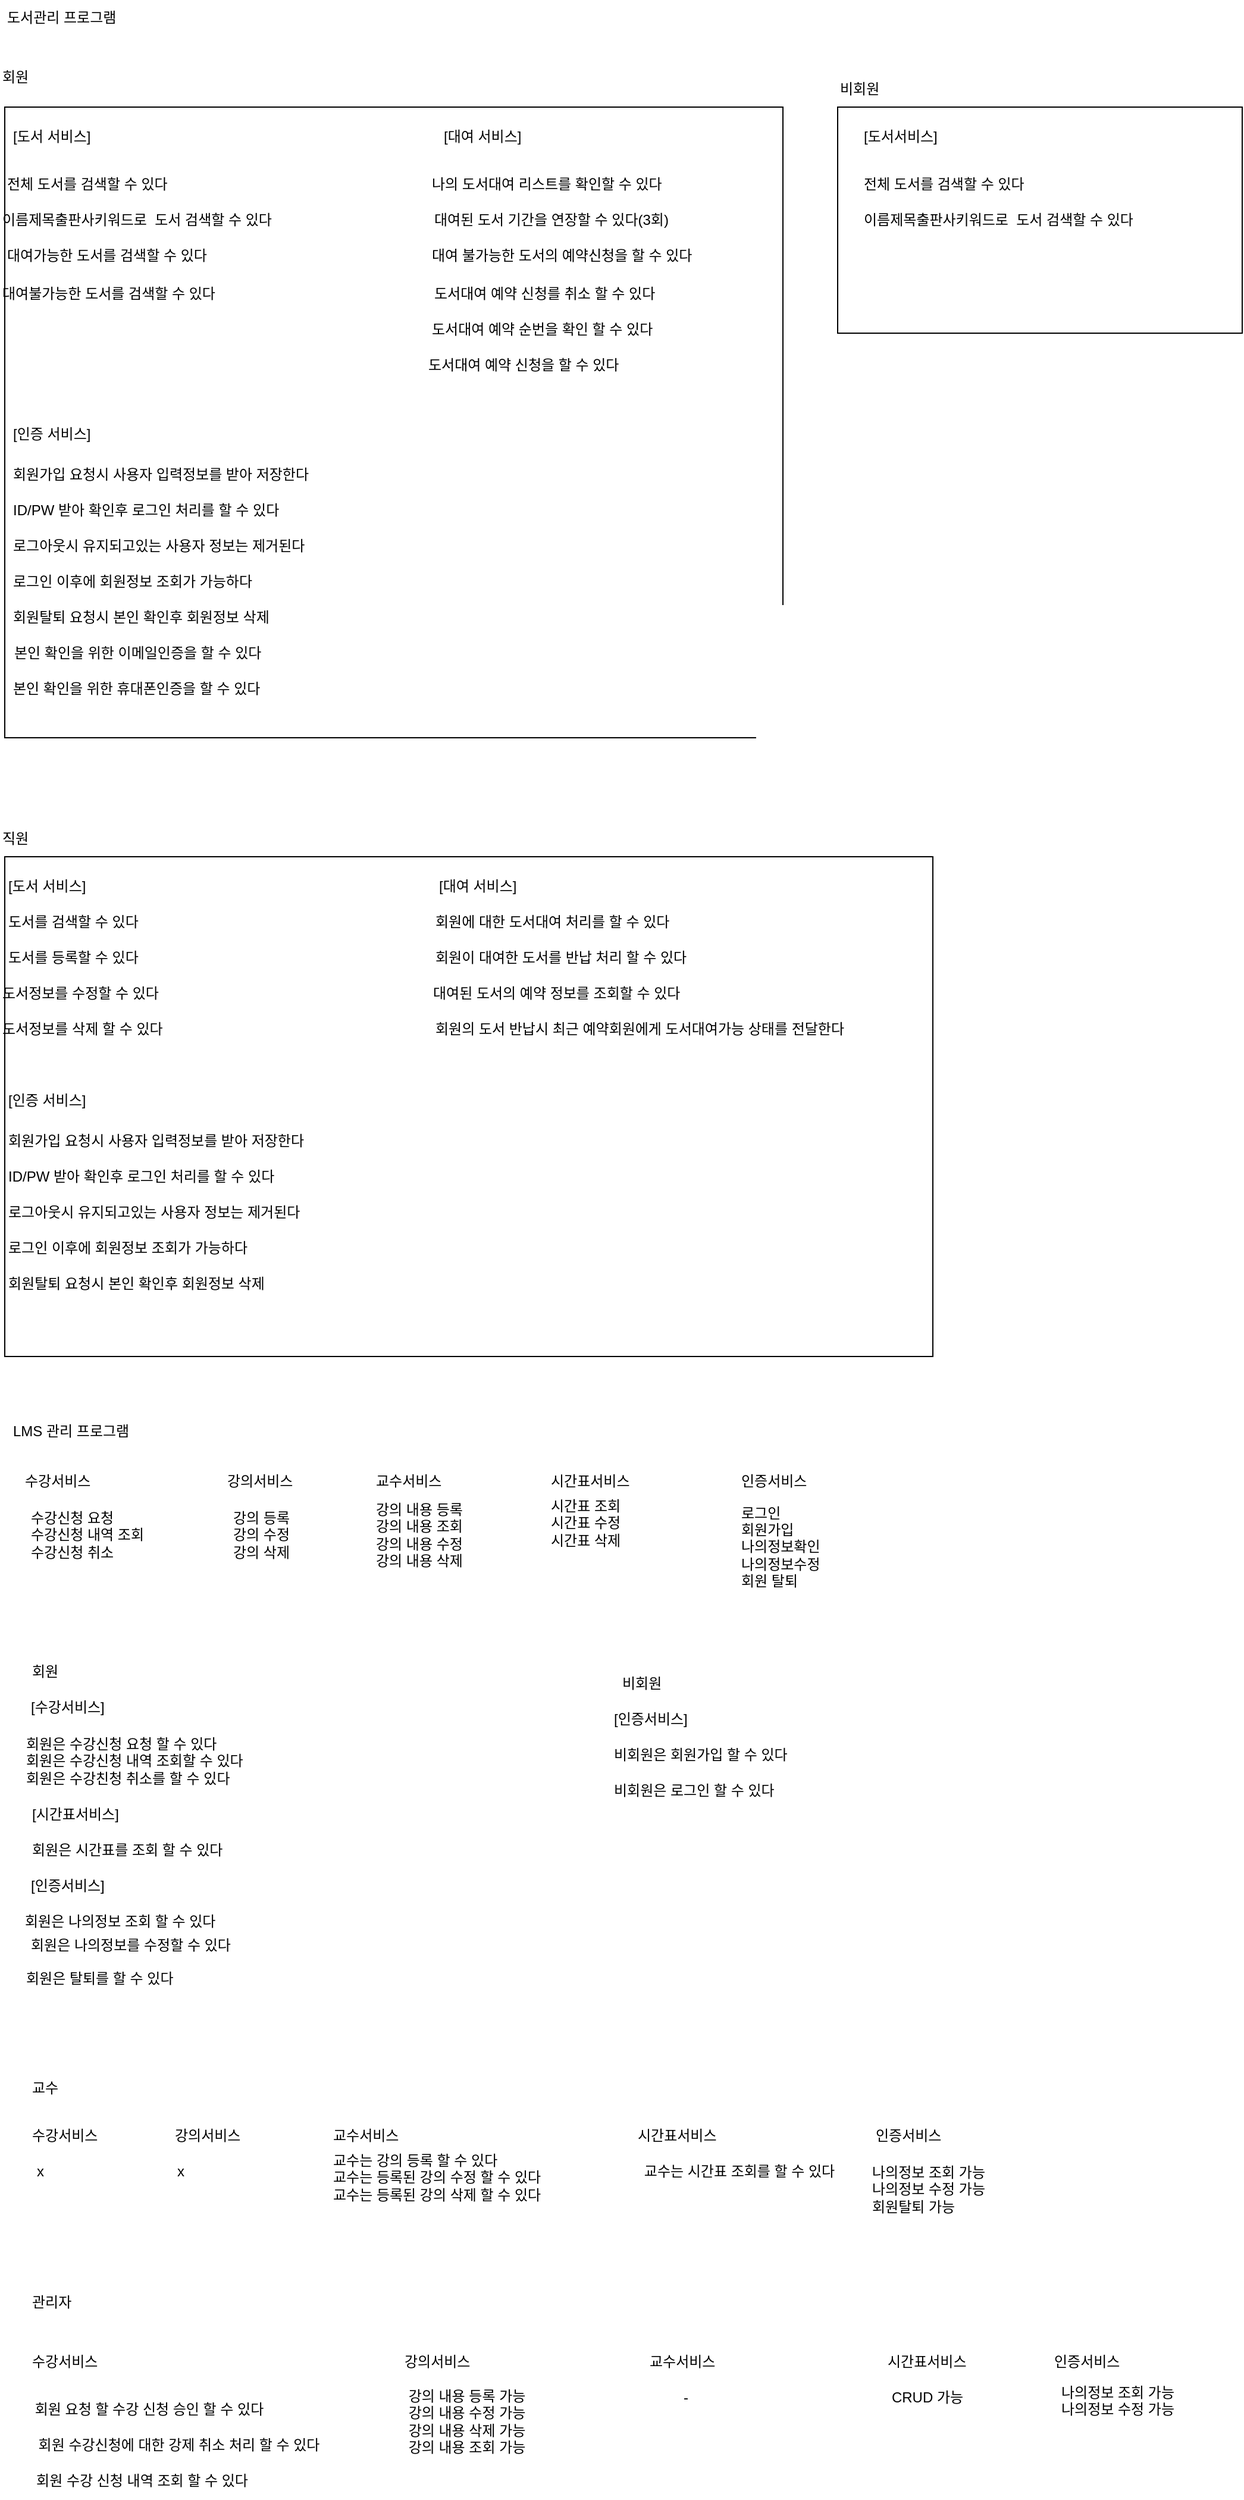 <mxfile version="24.7.7" pages="3">
  <diagram id="Exhmos0V5MrwLxkNMj15" name="01요구사항정리">
    <mxGraphModel dx="2022" dy="650" grid="1" gridSize="10" guides="1" tooltips="1" connect="1" arrows="1" fold="1" page="1" pageScale="1" pageWidth="827" pageHeight="1169" math="0" shadow="0">
      <root>
        <mxCell id="0" />
        <mxCell id="1" parent="0" />
        <mxCell id="rH5uDCxlVJgdDC_gf3Qf-5" value="" style="rounded=0;whiteSpace=wrap;html=1;align=left;" parent="1" vertex="1">
          <mxGeometry x="-810" y="750" width="780" height="420" as="geometry" />
        </mxCell>
        <mxCell id="rH5uDCxlVJgdDC_gf3Qf-4" value="" style="rounded=0;whiteSpace=wrap;html=1;align=left;" parent="1" vertex="1">
          <mxGeometry x="-110" y="120" width="340" height="190" as="geometry" />
        </mxCell>
        <mxCell id="rH5uDCxlVJgdDC_gf3Qf-3" value="" style="rounded=0;whiteSpace=wrap;html=1;align=left;" parent="1" vertex="1">
          <mxGeometry x="-810" y="120" width="654" height="530" as="geometry" />
        </mxCell>
        <mxCell id="0Hx6OvtdSC8D4z6hXmj2-1" value="도서관리 프로그램" style="text;html=1;align=left;verticalAlign=middle;resizable=0;points=[];autosize=1;strokeColor=none;fillColor=none;" parent="1" vertex="1">
          <mxGeometry x="-810" y="30" width="120" height="30" as="geometry" />
        </mxCell>
        <mxCell id="0Hx6OvtdSC8D4z6hXmj2-2" value="회원" style="text;html=1;align=left;verticalAlign=middle;resizable=0;points=[];autosize=1;strokeColor=none;fillColor=none;" parent="1" vertex="1">
          <mxGeometry x="-814" y="80" width="50" height="30" as="geometry" />
        </mxCell>
        <mxCell id="0Hx6OvtdSC8D4z6hXmj2-3" value="비회원" style="text;html=1;align=left;verticalAlign=middle;resizable=0;points=[];autosize=1;strokeColor=none;fillColor=none;" parent="1" vertex="1">
          <mxGeometry x="-110" y="90" width="60" height="30" as="geometry" />
        </mxCell>
        <mxCell id="0Hx6OvtdSC8D4z6hXmj2-5" value="직원" style="text;html=1;align=left;verticalAlign=middle;resizable=0;points=[];autosize=1;strokeColor=none;fillColor=none;" parent="1" vertex="1">
          <mxGeometry x="-814" y="720" width="50" height="30" as="geometry" />
        </mxCell>
        <mxCell id="0Hx6OvtdSC8D4z6hXmj2-8" value="전체 도서를 검색할 수 있다" style="text;html=1;align=left;verticalAlign=middle;resizable=0;points=[];autosize=1;strokeColor=none;fillColor=none;" parent="1" vertex="1">
          <mxGeometry x="-810" y="170" width="170" height="30" as="geometry" />
        </mxCell>
        <mxCell id="fzz_oGgON8Rfu00_of95-2" value="도서대여 예약 신청을 할 수 있다" style="text;html=1;align=left;verticalAlign=middle;resizable=0;points=[];autosize=1;strokeColor=none;fillColor=none;" parent="1" vertex="1">
          <mxGeometry x="-456.5" y="322" width="200" height="30" as="geometry" />
        </mxCell>
        <mxCell id="mQBvw8MWruNdsQXdAvtr-1" value="[도서 서비스]" style="text;html=1;align=left;verticalAlign=middle;resizable=0;points=[];autosize=1;strokeColor=none;fillColor=none;" parent="1" vertex="1">
          <mxGeometry x="-805" y="130" width="90" height="30" as="geometry" />
        </mxCell>
        <mxCell id="mQBvw8MWruNdsQXdAvtr-2" value="[도서서비스]" style="text;html=1;align=left;verticalAlign=middle;resizable=0;points=[];autosize=1;strokeColor=none;fillColor=none;" parent="1" vertex="1">
          <mxGeometry x="-90" y="130" width="90" height="30" as="geometry" />
        </mxCell>
        <mxCell id="mQBvw8MWruNdsQXdAvtr-3" value="[인증 서비스]" style="text;html=1;align=left;verticalAlign=middle;resizable=0;points=[];autosize=1;strokeColor=none;fillColor=none;" parent="1" vertex="1">
          <mxGeometry x="-805" y="380" width="90" height="30" as="geometry" />
        </mxCell>
        <mxCell id="mQBvw8MWruNdsQXdAvtr-4" value="회원가입 요청시 사용자 입력정보를 받아 저장한다" style="text;html=1;align=left;verticalAlign=middle;resizable=0;points=[];autosize=1;strokeColor=none;fillColor=none;" parent="1" vertex="1">
          <mxGeometry x="-805" y="414" width="290" height="30" as="geometry" />
        </mxCell>
        <mxCell id="mQBvw8MWruNdsQXdAvtr-5" value="ID/PW 받아 확인후 로그인 처리를 할 수 있다" style="text;html=1;align=left;verticalAlign=middle;resizable=0;points=[];autosize=1;strokeColor=none;fillColor=none;" parent="1" vertex="1">
          <mxGeometry x="-805" y="444" width="260" height="30" as="geometry" />
        </mxCell>
        <mxCell id="mQBvw8MWruNdsQXdAvtr-6" value="로그아웃시 유지되고있는 사용자 정보는 제거된다" style="text;html=1;align=left;verticalAlign=middle;resizable=0;points=[];autosize=1;strokeColor=none;fillColor=none;" parent="1" vertex="1">
          <mxGeometry x="-805" y="474" width="290" height="30" as="geometry" />
        </mxCell>
        <mxCell id="mQBvw8MWruNdsQXdAvtr-7" value="로그인 이후에 회원정보 조회가 가능하다" style="text;html=1;align=left;verticalAlign=middle;resizable=0;points=[];autosize=1;strokeColor=none;fillColor=none;" parent="1" vertex="1">
          <mxGeometry x="-805" y="504" width="240" height="30" as="geometry" />
        </mxCell>
        <mxCell id="mQBvw8MWruNdsQXdAvtr-8" value="회원탈퇴 요청시 본인 확인후 회원정보 삭제" style="text;html=1;align=left;verticalAlign=middle;resizable=0;points=[];autosize=1;strokeColor=none;fillColor=none;" parent="1" vertex="1">
          <mxGeometry x="-805" y="534" width="260" height="30" as="geometry" />
        </mxCell>
        <mxCell id="mQBvw8MWruNdsQXdAvtr-9" value="[인증 서비스]" style="text;html=1;align=left;verticalAlign=middle;resizable=0;points=[];autosize=1;strokeColor=none;fillColor=none;" parent="1" vertex="1">
          <mxGeometry x="-809" y="940" width="90" height="30" as="geometry" />
        </mxCell>
        <mxCell id="mQBvw8MWruNdsQXdAvtr-10" value="회원가입 요청시 사용자 입력정보를 받아 저장한다" style="text;html=1;align=left;verticalAlign=middle;resizable=0;points=[];autosize=1;strokeColor=none;fillColor=none;" parent="1" vertex="1">
          <mxGeometry x="-809" y="974" width="290" height="30" as="geometry" />
        </mxCell>
        <mxCell id="mQBvw8MWruNdsQXdAvtr-11" value="ID/PW 받아 확인후 로그인 처리를 할 수 있다" style="text;html=1;align=left;verticalAlign=middle;resizable=0;points=[];autosize=1;strokeColor=none;fillColor=none;" parent="1" vertex="1">
          <mxGeometry x="-809" y="1004" width="260" height="30" as="geometry" />
        </mxCell>
        <mxCell id="mQBvw8MWruNdsQXdAvtr-12" value="로그아웃시 유지되고있는 사용자 정보는 제거된다" style="text;html=1;align=left;verticalAlign=middle;resizable=0;points=[];autosize=1;strokeColor=none;fillColor=none;" parent="1" vertex="1">
          <mxGeometry x="-809" y="1034" width="290" height="30" as="geometry" />
        </mxCell>
        <mxCell id="mQBvw8MWruNdsQXdAvtr-13" value="로그인 이후에 회원정보 조회가 가능하다" style="text;html=1;align=left;verticalAlign=middle;resizable=0;points=[];autosize=1;strokeColor=none;fillColor=none;" parent="1" vertex="1">
          <mxGeometry x="-809" y="1064" width="240" height="30" as="geometry" />
        </mxCell>
        <mxCell id="mQBvw8MWruNdsQXdAvtr-14" value="회원탈퇴 요청시 본인 확인후 회원정보 삭제" style="text;html=1;align=left;verticalAlign=middle;resizable=0;points=[];autosize=1;strokeColor=none;fillColor=none;" parent="1" vertex="1">
          <mxGeometry x="-809" y="1094" width="260" height="30" as="geometry" />
        </mxCell>
        <mxCell id="2-0ZHYHw7iI-56yjw9DP-1" value="[대여 서비스]" style="text;html=1;align=left;verticalAlign=middle;resizable=0;points=[];autosize=1;strokeColor=none;fillColor=none;" parent="1" vertex="1">
          <mxGeometry x="-443.5" y="130" width="90" height="30" as="geometry" />
        </mxCell>
        <mxCell id="ZPm6kXyxRqWN1L8tcGS6-1" value="도서를 검색할 수 있다" style="text;html=1;align=left;verticalAlign=middle;resizable=0;points=[];autosize=1;strokeColor=none;fillColor=none;" parent="1" vertex="1">
          <mxGeometry x="-809" y="790" width="140" height="30" as="geometry" />
        </mxCell>
        <mxCell id="ZPm6kXyxRqWN1L8tcGS6-2" value="[도서 서비스]" style="text;html=1;align=left;verticalAlign=middle;resizable=0;points=[];autosize=1;strokeColor=none;fillColor=none;" parent="1" vertex="1">
          <mxGeometry x="-809" y="760" width="90" height="30" as="geometry" />
        </mxCell>
        <mxCell id="ZPm6kXyxRqWN1L8tcGS6-4" value="도서를 등록할 수 있다" style="text;html=1;align=left;verticalAlign=middle;resizable=0;points=[];autosize=1;strokeColor=none;fillColor=none;" parent="1" vertex="1">
          <mxGeometry x="-809" y="820" width="140" height="30" as="geometry" />
        </mxCell>
        <mxCell id="ZPm6kXyxRqWN1L8tcGS6-5" value="도서정보를 수정할 수 있다" style="text;html=1;align=left;verticalAlign=middle;resizable=0;points=[];autosize=1;strokeColor=none;fillColor=none;" parent="1" vertex="1">
          <mxGeometry x="-814" y="850" width="170" height="30" as="geometry" />
        </mxCell>
        <mxCell id="ZPm6kXyxRqWN1L8tcGS6-6" value="도서정보를 삭제 할 수 있다" style="text;html=1;align=left;verticalAlign=middle;resizable=0;points=[];autosize=1;strokeColor=none;fillColor=none;" parent="1" vertex="1">
          <mxGeometry x="-814" y="880" width="170" height="30" as="geometry" />
        </mxCell>
        <mxCell id="o9xKNtfv6Qy1jSEaa3Py-1" value="[대여 서비스]" style="text;html=1;align=left;verticalAlign=middle;resizable=0;points=[];autosize=1;strokeColor=none;fillColor=none;" parent="1" vertex="1">
          <mxGeometry x="-447" y="760" width="90" height="30" as="geometry" />
        </mxCell>
        <mxCell id="o9xKNtfv6Qy1jSEaa3Py-2" value="도서대여 예약 신청를 취소 할 수 있다" style="text;html=1;align=left;verticalAlign=middle;resizable=0;points=[];autosize=1;strokeColor=none;fillColor=none;" parent="1" vertex="1">
          <mxGeometry x="-451.5" y="262" width="220" height="30" as="geometry" />
        </mxCell>
        <mxCell id="o9xKNtfv6Qy1jSEaa3Py-3" value="회원에 대한 도서대여 처리를 할 수 있다" style="text;html=1;align=left;verticalAlign=middle;resizable=0;points=[];autosize=1;strokeColor=none;fillColor=none;" parent="1" vertex="1">
          <mxGeometry x="-450" y="790" width="240" height="30" as="geometry" />
        </mxCell>
        <mxCell id="o9xKNtfv6Qy1jSEaa3Py-4" value="나의 도서대여 리스트를 확인할 수 있다" style="text;html=1;align=left;verticalAlign=middle;resizable=0;points=[];autosize=1;strokeColor=none;fillColor=none;" parent="1" vertex="1">
          <mxGeometry x="-453.5" y="170" width="230" height="30" as="geometry" />
        </mxCell>
        <mxCell id="o9xKNtfv6Qy1jSEaa3Py-5" value="도서대여 예약 순번을 확인 할 수 있다" style="text;html=1;align=left;verticalAlign=middle;resizable=0;points=[];autosize=1;strokeColor=none;fillColor=none;" parent="1" vertex="1">
          <mxGeometry x="-453.5" y="292" width="220" height="30" as="geometry" />
        </mxCell>
        <mxCell id="cuX1LPaLgk6f20LKmUTk-1" value="회원이 대여한 도서를 반납 처리 할 수 있다" style="text;html=1;align=left;verticalAlign=middle;resizable=0;points=[];autosize=1;strokeColor=none;fillColor=none;" parent="1" vertex="1">
          <mxGeometry x="-450" y="820" width="250" height="30" as="geometry" />
        </mxCell>
        <mxCell id="cuX1LPaLgk6f20LKmUTk-3" value="대여된 도서의 예약 정보를 조회할 수 있다" style="text;html=1;align=left;verticalAlign=middle;resizable=0;points=[];autosize=1;strokeColor=none;fillColor=none;" parent="1" vertex="1">
          <mxGeometry x="-452" y="850" width="250" height="30" as="geometry" />
        </mxCell>
        <mxCell id="cuX1LPaLgk6f20LKmUTk-5" value="대여된 도서 기간을 연장할 수 있다(3회)" style="text;html=1;align=left;verticalAlign=middle;resizable=0;points=[];autosize=1;strokeColor=none;fillColor=none;" parent="1" vertex="1">
          <mxGeometry x="-451.5" y="200" width="230" height="30" as="geometry" />
        </mxCell>
        <mxCell id="E00CYHEOYN3rLlaI8wjM-1" value="대여 불가능한 도서의 예약신청을 할 수 있다" style="text;html=1;align=left;verticalAlign=middle;resizable=0;points=[];autosize=1;strokeColor=none;fillColor=none;" parent="1" vertex="1">
          <mxGeometry x="-453.5" y="230" width="260" height="30" as="geometry" />
        </mxCell>
        <mxCell id="E00CYHEOYN3rLlaI8wjM-2" value="대여가능한 도서를 검색할 수 있다" style="text;html=1;align=left;verticalAlign=middle;resizable=0;points=[];autosize=1;strokeColor=none;fillColor=none;" parent="1" vertex="1">
          <mxGeometry x="-810" y="230" width="200" height="30" as="geometry" />
        </mxCell>
        <mxCell id="E00CYHEOYN3rLlaI8wjM-4" value="이름제목출판사키워드로&amp;nbsp; 도서 검색할 수 있다" style="text;html=1;align=left;verticalAlign=middle;resizable=0;points=[];autosize=1;strokeColor=none;fillColor=none;" parent="1" vertex="1">
          <mxGeometry x="-814" y="200" width="270" height="30" as="geometry" />
        </mxCell>
        <mxCell id="E00CYHEOYN3rLlaI8wjM-5" value="전체 도서를 검색할 수 있다" style="text;html=1;align=left;verticalAlign=middle;resizable=0;points=[];autosize=1;strokeColor=none;fillColor=none;" parent="1" vertex="1">
          <mxGeometry x="-90" y="170" width="170" height="30" as="geometry" />
        </mxCell>
        <mxCell id="E00CYHEOYN3rLlaI8wjM-7" value="대여불가능한 도서를 검색할 수 있다" style="text;html=1;align=left;verticalAlign=middle;resizable=0;points=[];autosize=1;strokeColor=none;fillColor=none;" parent="1" vertex="1">
          <mxGeometry x="-814" y="262" width="220" height="30" as="geometry" />
        </mxCell>
        <mxCell id="E00CYHEOYN3rLlaI8wjM-9" value="이름제목출판사키워드로&amp;nbsp; 도서 검색할 수 있다" style="text;html=1;align=left;verticalAlign=middle;resizable=0;points=[];autosize=1;strokeColor=none;fillColor=none;" parent="1" vertex="1">
          <mxGeometry x="-90" y="200" width="270" height="30" as="geometry" />
        </mxCell>
        <mxCell id="E00CYHEOYN3rLlaI8wjM-10" value="본인 확인을 위한 이메일인증을 할 수 있다" style="text;html=1;align=left;verticalAlign=middle;resizable=0;points=[];autosize=1;strokeColor=none;fillColor=none;" parent="1" vertex="1">
          <mxGeometry x="-804" y="564" width="250" height="30" as="geometry" />
        </mxCell>
        <mxCell id="E00CYHEOYN3rLlaI8wjM-11" value="본인 확인을 위한 휴대폰인증을 할 수 있다" style="text;html=1;align=left;verticalAlign=middle;resizable=0;points=[];autosize=1;strokeColor=none;fillColor=none;" parent="1" vertex="1">
          <mxGeometry x="-805" y="594" width="250" height="30" as="geometry" />
        </mxCell>
        <mxCell id="E00CYHEOYN3rLlaI8wjM-14" value="회원의 도서 반납시&amp;nbsp;최근 예약회원에게 도서대여가능 상태를 전달한다" style="text;html=1;align=left;verticalAlign=middle;resizable=0;points=[];autosize=1;strokeColor=none;fillColor=none;" parent="1" vertex="1">
          <mxGeometry x="-450" y="880" width="390" height="30" as="geometry" />
        </mxCell>
        <mxCell id="NPK4FpqukIEVybQ8dT4U-1" value="LMS 관리 프로그램" style="text;html=1;align=left;verticalAlign=middle;resizable=0;points=[];autosize=1;strokeColor=none;fillColor=none;" vertex="1" parent="1">
          <mxGeometry x="-805" y="1218" width="130" height="30" as="geometry" />
        </mxCell>
        <mxCell id="NPK4FpqukIEVybQ8dT4U-2" value="비회원" style="text;html=1;align=left;verticalAlign=middle;resizable=0;points=[];autosize=1;strokeColor=none;fillColor=none;" vertex="1" parent="1">
          <mxGeometry x="-293.5" y="1430" width="60" height="30" as="geometry" />
        </mxCell>
        <mxCell id="NPK4FpqukIEVybQ8dT4U-3" value="회원" style="text;html=1;align=left;verticalAlign=middle;resizable=0;points=[];autosize=1;strokeColor=none;fillColor=none;" vertex="1" parent="1">
          <mxGeometry x="-789" y="1420" width="50" height="30" as="geometry" />
        </mxCell>
        <mxCell id="NPK4FpqukIEVybQ8dT4U-4" value="교수" style="text;html=1;align=left;verticalAlign=middle;resizable=0;points=[];autosize=1;strokeColor=none;fillColor=none;" vertex="1" parent="1">
          <mxGeometry x="-789" y="1770" width="50" height="30" as="geometry" />
        </mxCell>
        <mxCell id="NPK4FpqukIEVybQ8dT4U-5" value="관리자" style="text;html=1;align=left;verticalAlign=middle;resizable=0;points=[];autosize=1;strokeColor=none;fillColor=none;" vertex="1" parent="1">
          <mxGeometry x="-789" y="1950" width="60" height="30" as="geometry" />
        </mxCell>
        <mxCell id="NPK4FpqukIEVybQ8dT4U-6" value="수강서비스" style="text;html=1;align=left;verticalAlign=middle;resizable=0;points=[];autosize=1;strokeColor=none;fillColor=none;" vertex="1" parent="1">
          <mxGeometry x="-795" y="1260" width="80" height="30" as="geometry" />
        </mxCell>
        <mxCell id="NPK4FpqukIEVybQ8dT4U-8" value="강의서비스" style="text;html=1;align=left;verticalAlign=middle;resizable=0;points=[];autosize=1;strokeColor=none;fillColor=none;" vertex="1" parent="1">
          <mxGeometry x="-625" y="1260" width="80" height="30" as="geometry" />
        </mxCell>
        <mxCell id="NPK4FpqukIEVybQ8dT4U-9" value="인증서비스" style="text;html=1;align=left;verticalAlign=middle;resizable=0;points=[];autosize=1;strokeColor=none;fillColor=none;" vertex="1" parent="1">
          <mxGeometry x="-193.5" y="1260" width="80" height="30" as="geometry" />
        </mxCell>
        <mxCell id="NPK4FpqukIEVybQ8dT4U-11" value="수강신청 요청&lt;div&gt;수강신청 내역 조회&lt;/div&gt;&lt;div&gt;수강신청 취소&lt;/div&gt;" style="text;html=1;align=left;verticalAlign=middle;resizable=0;points=[];autosize=1;strokeColor=none;fillColor=none;" vertex="1" parent="1">
          <mxGeometry x="-790" y="1290" width="130" height="60" as="geometry" />
        </mxCell>
        <mxCell id="NPK4FpqukIEVybQ8dT4U-12" value="강의 등록&lt;div&gt;강의 수정&lt;/div&gt;&lt;div&gt;강의 삭제&lt;/div&gt;" style="text;html=1;align=left;verticalAlign=middle;resizable=0;points=[];autosize=1;strokeColor=none;fillColor=none;" vertex="1" parent="1">
          <mxGeometry x="-620" y="1290" width="70" height="60" as="geometry" />
        </mxCell>
        <mxCell id="NPK4FpqukIEVybQ8dT4U-13" value="시간표서비스" style="text;html=1;align=left;verticalAlign=middle;resizable=0;points=[];autosize=1;strokeColor=none;fillColor=none;" vertex="1" parent="1">
          <mxGeometry x="-353.5" y="1260" width="100" height="30" as="geometry" />
        </mxCell>
        <mxCell id="NPK4FpqukIEVybQ8dT4U-14" value="시간표 조회&lt;div&gt;시간표 수정&lt;/div&gt;&lt;div&gt;시간표 삭제&lt;/div&gt;" style="text;html=1;align=left;verticalAlign=middle;resizable=0;points=[];autosize=1;strokeColor=none;fillColor=none;" vertex="1" parent="1">
          <mxGeometry x="-353.5" y="1280" width="90" height="60" as="geometry" />
        </mxCell>
        <mxCell id="NPK4FpqukIEVybQ8dT4U-15" value="로그인&lt;div&gt;회원가입&lt;/div&gt;&lt;div&gt;나의정보확인&lt;/div&gt;&lt;div&gt;나의정보수정&lt;/div&gt;&lt;div&gt;회원 탈퇴&lt;/div&gt;" style="text;html=1;align=left;verticalAlign=middle;resizable=0;points=[];autosize=1;strokeColor=none;fillColor=none;" vertex="1" parent="1">
          <mxGeometry x="-193.5" y="1285" width="100" height="90" as="geometry" />
        </mxCell>
        <mxCell id="NPK4FpqukIEVybQ8dT4U-17" value="교수서비스" style="text;html=1;align=left;verticalAlign=middle;resizable=0;points=[];autosize=1;strokeColor=none;fillColor=none;" vertex="1" parent="1">
          <mxGeometry x="-500" y="1260" width="80" height="30" as="geometry" />
        </mxCell>
        <mxCell id="NPK4FpqukIEVybQ8dT4U-18" value="강의 내용 등록&lt;div&gt;강의 내용 조회&lt;br&gt;&lt;div&gt;강의 내용 수정&lt;/div&gt;&lt;div&gt;강의 내용 삭제&lt;/div&gt;&lt;/div&gt;" style="text;html=1;align=left;verticalAlign=middle;resizable=0;points=[];autosize=1;strokeColor=none;fillColor=none;" vertex="1" parent="1">
          <mxGeometry x="-500" y="1285" width="100" height="70" as="geometry" />
        </mxCell>
        <mxCell id="NPK4FpqukIEVybQ8dT4U-20" value="[수강서비스]" style="text;html=1;align=left;verticalAlign=middle;resizable=0;points=[];autosize=1;strokeColor=none;fillColor=none;" vertex="1" parent="1">
          <mxGeometry x="-790" y="1450" width="90" height="30" as="geometry" />
        </mxCell>
        <mxCell id="NPK4FpqukIEVybQ8dT4U-21" value="회원은 수강신청 요청 할 수 있다&lt;div&gt;회원은 수강신청 내역 조회할 수 있다&lt;/div&gt;&lt;div&gt;회원은 수강친청 취소를 할 수 있다&lt;/div&gt;" style="text;html=1;align=left;verticalAlign=middle;resizable=0;points=[];autosize=1;strokeColor=none;fillColor=none;" vertex="1" parent="1">
          <mxGeometry x="-794" y="1480" width="220" height="60" as="geometry" />
        </mxCell>
        <mxCell id="NPK4FpqukIEVybQ8dT4U-24" value="[시간표서비스]" style="text;html=1;align=left;verticalAlign=middle;resizable=0;points=[];autosize=1;strokeColor=none;fillColor=none;" vertex="1" parent="1">
          <mxGeometry x="-789" y="1540" width="100" height="30" as="geometry" />
        </mxCell>
        <mxCell id="NPK4FpqukIEVybQ8dT4U-25" value="회원은 시간표를 조회 할 수 있다" style="text;html=1;align=left;verticalAlign=middle;resizable=0;points=[];autosize=1;strokeColor=none;fillColor=none;" vertex="1" parent="1">
          <mxGeometry x="-789" y="1570" width="200" height="30" as="geometry" />
        </mxCell>
        <mxCell id="NPK4FpqukIEVybQ8dT4U-26" value="[인증서비스]" style="text;html=1;align=left;verticalAlign=middle;resizable=0;points=[];autosize=1;strokeColor=none;fillColor=none;" vertex="1" parent="1">
          <mxGeometry x="-300" y="1460" width="90" height="30" as="geometry" />
        </mxCell>
        <mxCell id="NPK4FpqukIEVybQ8dT4U-27" value="비회원은 회원가입 할 수 있다" style="text;html=1;align=left;verticalAlign=middle;resizable=0;points=[];autosize=1;strokeColor=none;fillColor=none;" vertex="1" parent="1">
          <mxGeometry x="-300" y="1490" width="180" height="30" as="geometry" />
        </mxCell>
        <mxCell id="NPK4FpqukIEVybQ8dT4U-28" value="비회원은 로그인 할 수 있다" style="text;html=1;align=left;verticalAlign=middle;resizable=0;points=[];autosize=1;strokeColor=none;fillColor=none;" vertex="1" parent="1">
          <mxGeometry x="-300" y="1520" width="170" height="30" as="geometry" />
        </mxCell>
        <mxCell id="NPK4FpqukIEVybQ8dT4U-29" value="[인증서비스]" style="text;html=1;align=left;verticalAlign=middle;resizable=0;points=[];autosize=1;strokeColor=none;fillColor=none;" vertex="1" parent="1">
          <mxGeometry x="-790" y="1600" width="90" height="30" as="geometry" />
        </mxCell>
        <mxCell id="NPK4FpqukIEVybQ8dT4U-30" value="회원은 나의정보 조회 할 수 있다" style="text;html=1;align=left;verticalAlign=middle;resizable=0;points=[];autosize=1;strokeColor=none;fillColor=none;" vertex="1" parent="1">
          <mxGeometry x="-795" y="1630" width="200" height="30" as="geometry" />
        </mxCell>
        <mxCell id="NPK4FpqukIEVybQ8dT4U-31" value="회원은 나의정보를 수정할 수 있다" style="text;html=1;align=left;verticalAlign=middle;resizable=0;points=[];autosize=1;strokeColor=none;fillColor=none;" vertex="1" parent="1">
          <mxGeometry x="-790" y="1650" width="200" height="30" as="geometry" />
        </mxCell>
        <mxCell id="NPK4FpqukIEVybQ8dT4U-32" value="회원은 탈퇴를 할 수 있다" style="text;html=1;align=left;verticalAlign=middle;resizable=0;points=[];autosize=1;strokeColor=none;fillColor=none;" vertex="1" parent="1">
          <mxGeometry x="-794" y="1678" width="160" height="30" as="geometry" />
        </mxCell>
        <mxCell id="NPK4FpqukIEVybQ8dT4U-33" value="수강서비스" style="text;html=1;align=left;verticalAlign=middle;resizable=0;points=[];autosize=1;strokeColor=none;fillColor=none;" vertex="1" parent="1">
          <mxGeometry x="-789" y="1810" width="80" height="30" as="geometry" />
        </mxCell>
        <mxCell id="NPK4FpqukIEVybQ8dT4U-34" value="강의서비스" style="text;html=1;align=left;verticalAlign=middle;resizable=0;points=[];autosize=1;strokeColor=none;fillColor=none;" vertex="1" parent="1">
          <mxGeometry x="-669" y="1810" width="80" height="30" as="geometry" />
        </mxCell>
        <mxCell id="NPK4FpqukIEVybQ8dT4U-35" value="인증서비스" style="text;html=1;align=left;verticalAlign=middle;resizable=0;points=[];autosize=1;strokeColor=none;fillColor=none;" vertex="1" parent="1">
          <mxGeometry x="-80" y="1810" width="80" height="30" as="geometry" />
        </mxCell>
        <mxCell id="NPK4FpqukIEVybQ8dT4U-36" value="시간표서비스" style="text;html=1;align=left;verticalAlign=middle;resizable=0;points=[];autosize=1;strokeColor=none;fillColor=none;" vertex="1" parent="1">
          <mxGeometry x="-280" y="1810" width="100" height="30" as="geometry" />
        </mxCell>
        <mxCell id="NPK4FpqukIEVybQ8dT4U-37" value="교수서비스" style="text;html=1;align=left;verticalAlign=middle;resizable=0;points=[];autosize=1;strokeColor=none;fillColor=none;" vertex="1" parent="1">
          <mxGeometry x="-536.5" y="1810" width="80" height="30" as="geometry" />
        </mxCell>
        <mxCell id="NPK4FpqukIEVybQ8dT4U-38" value="x" style="text;html=1;align=left;verticalAlign=middle;resizable=0;points=[];autosize=1;strokeColor=none;fillColor=none;" vertex="1" parent="1">
          <mxGeometry x="-785" y="1840" width="30" height="30" as="geometry" />
        </mxCell>
        <mxCell id="NPK4FpqukIEVybQ8dT4U-39" value="x" style="text;html=1;align=left;verticalAlign=middle;resizable=0;points=[];autosize=1;strokeColor=none;fillColor=none;" vertex="1" parent="1">
          <mxGeometry x="-667.25" y="1840" width="30" height="30" as="geometry" />
        </mxCell>
        <mxCell id="NPK4FpqukIEVybQ8dT4U-40" value="교수는 강의 등록 할 수 있다&lt;div&gt;교수는 등록된 강의 수정 할 수 있다&lt;/div&gt;&lt;div&gt;교수는 등록된 강의 삭제 할 수 있다&lt;/div&gt;" style="text;html=1;align=left;verticalAlign=middle;resizable=0;points=[];autosize=1;strokeColor=none;fillColor=none;" vertex="1" parent="1">
          <mxGeometry x="-536.5" y="1830" width="210" height="60" as="geometry" />
        </mxCell>
        <mxCell id="NPK4FpqukIEVybQ8dT4U-41" value="교수는 시간표 조회를 할 수 있다" style="text;html=1;align=center;verticalAlign=middle;resizable=0;points=[];autosize=1;strokeColor=none;fillColor=none;" vertex="1" parent="1">
          <mxGeometry x="-293.5" y="1840" width="200" height="30" as="geometry" />
        </mxCell>
        <mxCell id="NPK4FpqukIEVybQ8dT4U-42" value="나의정보 조회 가능&lt;div&gt;나의정보 수정 가능&lt;/div&gt;&lt;div&gt;회원탈퇴 가능&lt;/div&gt;" style="text;html=1;align=left;verticalAlign=middle;resizable=0;points=[];autosize=1;strokeColor=none;fillColor=none;" vertex="1" parent="1">
          <mxGeometry x="-83.5" y="1840" width="130" height="60" as="geometry" />
        </mxCell>
        <mxCell id="NPK4FpqukIEVybQ8dT4U-43" value="수강서비스" style="text;html=1;align=left;verticalAlign=middle;resizable=0;points=[];autosize=1;strokeColor=none;fillColor=none;" vertex="1" parent="1">
          <mxGeometry x="-789" y="2000" width="80" height="30" as="geometry" />
        </mxCell>
        <mxCell id="NPK4FpqukIEVybQ8dT4U-44" value="강의서비스" style="text;html=1;align=left;verticalAlign=middle;resizable=0;points=[];autosize=1;strokeColor=none;fillColor=none;" vertex="1" parent="1">
          <mxGeometry x="-476" y="2000" width="80" height="30" as="geometry" />
        </mxCell>
        <mxCell id="NPK4FpqukIEVybQ8dT4U-45" value="인증서비스" style="text;html=1;align=left;verticalAlign=middle;resizable=0;points=[];autosize=1;strokeColor=none;fillColor=none;" vertex="1" parent="1">
          <mxGeometry x="70" y="2000" width="80" height="30" as="geometry" />
        </mxCell>
        <mxCell id="NPK4FpqukIEVybQ8dT4U-46" value="시간표서비스" style="text;html=1;align=left;verticalAlign=middle;resizable=0;points=[];autosize=1;strokeColor=none;fillColor=none;" vertex="1" parent="1">
          <mxGeometry x="-70" y="2000" width="100" height="30" as="geometry" />
        </mxCell>
        <mxCell id="NPK4FpqukIEVybQ8dT4U-47" value="교수서비스" style="text;html=1;align=left;verticalAlign=middle;resizable=0;points=[];autosize=1;strokeColor=none;fillColor=none;" vertex="1" parent="1">
          <mxGeometry x="-270" y="2000" width="80" height="30" as="geometry" />
        </mxCell>
        <mxCell id="NPK4FpqukIEVybQ8dT4U-48" value="회원 요청 할 수강 신청 승인 할 수 있다" style="text;html=1;align=center;verticalAlign=middle;resizable=0;points=[];autosize=1;strokeColor=none;fillColor=none;" vertex="1" parent="1">
          <mxGeometry x="-804" y="2040" width="230" height="30" as="geometry" />
        </mxCell>
        <mxCell id="NPK4FpqukIEVybQ8dT4U-49" value="회원 수강신청에 대한 강제 취소 처리 할 수 있다" style="text;html=1;align=center;verticalAlign=middle;resizable=0;points=[];autosize=1;strokeColor=none;fillColor=none;" vertex="1" parent="1">
          <mxGeometry x="-804" y="2070" width="280" height="30" as="geometry" />
        </mxCell>
        <mxCell id="NPK4FpqukIEVybQ8dT4U-50" value="회원 수강 신청 내역 조회 할 수 있다" style="text;html=1;align=center;verticalAlign=middle;resizable=0;points=[];autosize=1;strokeColor=none;fillColor=none;" vertex="1" parent="1">
          <mxGeometry x="-800" y="2100" width="210" height="30" as="geometry" />
        </mxCell>
        <mxCell id="NPK4FpqukIEVybQ8dT4U-51" value="강의 내용 등록 가능&lt;div&gt;강의 내용 수정 가능&lt;/div&gt;&lt;div&gt;강의 내용 삭제 가능&lt;/div&gt;&lt;div&gt;강의 내용 조회 가능&lt;/div&gt;" style="text;html=1;align=center;verticalAlign=middle;resizable=0;points=[];autosize=1;strokeColor=none;fillColor=none;" vertex="1" parent="1">
          <mxGeometry x="-487" y="2030" width="130" height="70" as="geometry" />
        </mxCell>
        <mxCell id="NPK4FpqukIEVybQ8dT4U-52" value="-" style="text;html=1;align=center;verticalAlign=middle;resizable=0;points=[];autosize=1;strokeColor=none;fillColor=none;" vertex="1" parent="1">
          <mxGeometry x="-253.5" y="2030" width="30" height="30" as="geometry" />
        </mxCell>
        <mxCell id="NPK4FpqukIEVybQ8dT4U-53" value="CRUD 가능" style="text;html=1;align=center;verticalAlign=middle;resizable=0;points=[];autosize=1;strokeColor=none;fillColor=none;" vertex="1" parent="1">
          <mxGeometry x="-80" y="2030" width="90" height="30" as="geometry" />
        </mxCell>
        <mxCell id="NPK4FpqukIEVybQ8dT4U-54" value="나의정보 조회 가능&lt;div&gt;나의정보 수정 가능&lt;/div&gt;&lt;div&gt;&lt;br&gt;&lt;/div&gt;" style="text;html=1;align=center;verticalAlign=middle;resizable=0;points=[];autosize=1;strokeColor=none;fillColor=none;" vertex="1" parent="1">
          <mxGeometry x="60" y="2025" width="130" height="60" as="geometry" />
        </mxCell>
      </root>
    </mxGraphModel>
  </diagram>
  <diagram id="DVIYCdoWCnHOzDaxWkXW" name="02 [예제]USECASE">
    <mxGraphModel dx="989" dy="538" grid="1" gridSize="10" guides="1" tooltips="1" connect="1" arrows="1" fold="1" page="1" pageScale="1" pageWidth="3300" pageHeight="4681" math="0" shadow="0">
      <root>
        <mxCell id="0" />
        <mxCell id="1" parent="0" />
        <mxCell id="k8Hj9xhFZyUb7TvIYciP-7" value="회원" style="shape=umlActor;verticalLabelPosition=bottom;verticalAlign=top;html=1;" parent="1" vertex="1">
          <mxGeometry x="350" y="570" width="30" height="60" as="geometry" />
        </mxCell>
        <mxCell id="k8Hj9xhFZyUb7TvIYciP-15" value="비회원" style="shape=umlActor;verticalLabelPosition=bottom;verticalAlign=top;html=1;" parent="1" vertex="1">
          <mxGeometry x="350" y="330" width="30" height="60" as="geometry" />
        </mxCell>
        <mxCell id="k8Hj9xhFZyUb7TvIYciP-17" value="도서 조회" style="ellipse;whiteSpace=wrap;html=1;" parent="1" vertex="1">
          <mxGeometry x="580" y="440" width="70" height="40" as="geometry" />
        </mxCell>
        <mxCell id="k8Hj9xhFZyUb7TvIYciP-20" value="" style="endArrow=classic;html=1;rounded=0;entryX=0;entryY=0.5;entryDx=0;entryDy=0;" parent="1" target="k8Hj9xhFZyUb7TvIYciP-17" edge="1">
          <mxGeometry width="50" height="50" relative="1" as="geometry">
            <mxPoint x="390" y="367.317" as="sourcePoint" />
            <mxPoint x="750" y="410" as="targetPoint" />
          </mxGeometry>
        </mxCell>
        <mxCell id="k8Hj9xhFZyUb7TvIYciP-21" value="" style="endArrow=classic;html=1;rounded=0;entryX=0.043;entryY=0.75;entryDx=0;entryDy=0;entryPerimeter=0;" parent="1" source="k8Hj9xhFZyUb7TvIYciP-7" target="k8Hj9xhFZyUb7TvIYciP-17" edge="1">
          <mxGeometry width="50" height="50" relative="1" as="geometry">
            <mxPoint x="400" y="370" as="sourcePoint" />
            <mxPoint x="590" y="370" as="targetPoint" />
          </mxGeometry>
        </mxCell>
        <mxCell id="sojlN6vcBwIrXqWm1OQ4-2" value="USE" style="edgeLabel;html=1;align=center;verticalAlign=middle;resizable=0;points=[];" parent="k8Hj9xhFZyUb7TvIYciP-21" vertex="1" connectable="0">
          <mxGeometry x="0.018" y="1" relative="1" as="geometry">
            <mxPoint as="offset" />
          </mxGeometry>
        </mxCell>
        <mxCell id="k8Hj9xhFZyUb7TvIYciP-24" value="인증" style="ellipse;whiteSpace=wrap;html=1;" parent="1" vertex="1">
          <mxGeometry x="760" y="340" width="70" height="40" as="geometry" />
        </mxCell>
        <mxCell id="k8Hj9xhFZyUb7TvIYciP-27" value="사서" style="shape=umlActor;verticalLabelPosition=bottom;verticalAlign=top;html=1;" parent="1" vertex="1">
          <mxGeometry x="1280" y="345" width="30" height="60" as="geometry" />
        </mxCell>
        <mxCell id="k8Hj9xhFZyUb7TvIYciP-28" value="도서 관리" style="ellipse;whiteSpace=wrap;html=1;" parent="1" vertex="1">
          <mxGeometry x="1030" y="290" width="70" height="40" as="geometry" />
        </mxCell>
        <mxCell id="k8Hj9xhFZyUb7TvIYciP-32" value="회원 관리" style="ellipse;whiteSpace=wrap;html=1;" parent="1" vertex="1">
          <mxGeometry x="1030" y="420" width="70" height="40" as="geometry" />
        </mxCell>
        <mxCell id="k8Hj9xhFZyUb7TvIYciP-33" value="" style="endArrow=classic;html=1;rounded=0;entryX=1;entryY=0.75;entryDx=0;entryDy=0;entryPerimeter=0;" parent="1" source="k8Hj9xhFZyUb7TvIYciP-27" target="k8Hj9xhFZyUb7TvIYciP-28" edge="1">
          <mxGeometry width="50" height="50" relative="1" as="geometry">
            <mxPoint x="400" y="280.0" as="sourcePoint" />
            <mxPoint x="590" y="280.0" as="targetPoint" />
          </mxGeometry>
        </mxCell>
        <mxCell id="k8Hj9xhFZyUb7TvIYciP-34" value="" style="endArrow=classic;html=1;rounded=0;entryX=1;entryY=0.5;entryDx=0;entryDy=0;" parent="1" source="k8Hj9xhFZyUb7TvIYciP-27" target="k8Hj9xhFZyUb7TvIYciP-32" edge="1">
          <mxGeometry width="50" height="50" relative="1" as="geometry">
            <mxPoint x="1260" y="370" as="sourcePoint" />
            <mxPoint x="1110" y="330.0" as="targetPoint" />
          </mxGeometry>
        </mxCell>
        <mxCell id="k8Hj9xhFZyUb7TvIYciP-35" value="&amp;lt;&amp;lt;include&amp;gt;&amp;gt;" style="endArrow=open;endSize=12;dashed=1;html=1;rounded=0;exitX=0;exitY=0.5;exitDx=0;exitDy=0;entryX=1;entryY=0.5;entryDx=0;entryDy=0;" parent="1" source="k8Hj9xhFZyUb7TvIYciP-32" target="k8Hj9xhFZyUb7TvIYciP-24" edge="1">
          <mxGeometry width="160" relative="1" as="geometry">
            <mxPoint x="660" y="460" as="sourcePoint" />
            <mxPoint x="770.28" y="375.44" as="targetPoint" />
          </mxGeometry>
        </mxCell>
        <mxCell id="k8Hj9xhFZyUb7TvIYciP-36" value="&amp;lt;&amp;lt;include&amp;gt;&amp;gt;" style="endArrow=open;endSize=12;dashed=1;html=1;rounded=0;exitX=0.024;exitY=0.658;exitDx=0;exitDy=0;exitPerimeter=0;" parent="1" source="k8Hj9xhFZyUb7TvIYciP-28" edge="1">
          <mxGeometry width="160" relative="1" as="geometry">
            <mxPoint x="1040" y="450" as="sourcePoint" />
            <mxPoint x="830" y="360" as="targetPoint" />
          </mxGeometry>
        </mxCell>
        <mxCell id="EQv8tExUkJFSn41ABTpx-3" value="추가" style="ellipse;whiteSpace=wrap;html=1;" parent="1" vertex="1">
          <mxGeometry x="1030" y="220" width="40" height="40" as="geometry" />
        </mxCell>
        <mxCell id="EQv8tExUkJFSn41ABTpx-4" value="수정" style="ellipse;whiteSpace=wrap;html=1;" parent="1" vertex="1">
          <mxGeometry x="1070" y="220" width="40" height="40" as="geometry" />
        </mxCell>
        <mxCell id="EQv8tExUkJFSn41ABTpx-5" value="삭제" style="ellipse;whiteSpace=wrap;html=1;" parent="1" vertex="1">
          <mxGeometry x="1110" y="220" width="40" height="40" as="geometry" />
        </mxCell>
        <mxCell id="EQ6SyKmEfCM1zIw6xuts-2" value="" style="edgeStyle=orthogonalEdgeStyle;rounded=0;orthogonalLoop=1;jettySize=auto;html=1;endArrow=block;endFill=1;" parent="1" source="EQv8tExUkJFSn41ABTpx-12" target="k8Hj9xhFZyUb7TvIYciP-17" edge="1">
          <mxGeometry relative="1" as="geometry" />
        </mxCell>
        <mxCell id="EQv8tExUkJFSn41ABTpx-12" value="키워드" style="ellipse;whiteSpace=wrap;html=1;" parent="1" vertex="1">
          <mxGeometry x="630" y="355" width="40" height="40" as="geometry" />
        </mxCell>
        <mxCell id="EQ6SyKmEfCM1zIw6xuts-1" value="" style="edgeStyle=orthogonalEdgeStyle;rounded=0;orthogonalLoop=1;jettySize=auto;html=1;endArrow=block;endFill=1;" parent="1" source="EQv8tExUkJFSn41ABTpx-13" target="k8Hj9xhFZyUb7TvIYciP-17" edge="1">
          <mxGeometry relative="1" as="geometry" />
        </mxCell>
        <mxCell id="EQv8tExUkJFSn41ABTpx-13" value="전체" style="ellipse;whiteSpace=wrap;html=1;" parent="1" vertex="1">
          <mxGeometry x="560" y="355" width="40" height="40" as="geometry" />
        </mxCell>
        <mxCell id="DboR4HUlfWze3812EF0Y-1" value="대여 관리" style="ellipse;whiteSpace=wrap;html=1;" parent="1" vertex="1">
          <mxGeometry x="1030" y="590" width="70" height="40" as="geometry" />
        </mxCell>
        <mxCell id="DboR4HUlfWze3812EF0Y-4" value="제목" style="ellipse;whiteSpace=wrap;html=1;" parent="1" vertex="1">
          <mxGeometry x="630" y="290" width="40" height="40" as="geometry" />
        </mxCell>
        <mxCell id="DboR4HUlfWze3812EF0Y-5" value="출판사" style="ellipse;whiteSpace=wrap;html=1;" parent="1" vertex="1">
          <mxGeometry x="590" y="290" width="40" height="40" as="geometry" />
        </mxCell>
        <mxCell id="DboR4HUlfWze3812EF0Y-6" value="대여&lt;br&gt;여부" style="ellipse;whiteSpace=wrap;html=1;" parent="1" vertex="1">
          <mxGeometry x="670" y="290" width="40" height="40" as="geometry" />
        </mxCell>
        <mxCell id="DboR4HUlfWze3812EF0Y-9" value="" style="endArrow=classic;html=1;rounded=0;entryX=1;entryY=0;entryDx=0;entryDy=0;" parent="1" source="k8Hj9xhFZyUb7TvIYciP-27" target="DboR4HUlfWze3812EF0Y-1" edge="1">
          <mxGeometry width="50" height="50" relative="1" as="geometry">
            <mxPoint x="1290" y="390" as="sourcePoint" />
            <mxPoint x="1110" y="450" as="targetPoint" />
          </mxGeometry>
        </mxCell>
        <mxCell id="DboR4HUlfWze3812EF0Y-10" value="대여" style="ellipse;whiteSpace=wrap;html=1;" parent="1" vertex="1">
          <mxGeometry x="985" y="660" width="40" height="40" as="geometry" />
        </mxCell>
        <mxCell id="DboR4HUlfWze3812EF0Y-11" value="반납" style="ellipse;whiteSpace=wrap;html=1;" parent="1" vertex="1">
          <mxGeometry x="1025" y="660" width="40" height="40" as="geometry" />
        </mxCell>
        <mxCell id="DboR4HUlfWze3812EF0Y-13" value="예약&lt;br&gt;취소" style="ellipse;whiteSpace=wrap;html=1;" parent="1" vertex="1">
          <mxGeometry x="1105" y="660" width="40" height="40" as="geometry" />
        </mxCell>
        <mxCell id="DboR4HUlfWze3812EF0Y-12" value="예약&lt;br&gt;신청" style="ellipse;whiteSpace=wrap;html=1;" parent="1" vertex="1">
          <mxGeometry x="1065" y="660" width="40" height="40" as="geometry" />
        </mxCell>
        <mxCell id="3dWnSGP8neYOw63LenoP-7" value="조회" style="ellipse;whiteSpace=wrap;html=1;" parent="1" vertex="1">
          <mxGeometry x="990" y="220" width="40" height="40" as="geometry" />
        </mxCell>
        <mxCell id="3dWnSGP8neYOw63LenoP-8" value="대여예약" style="ellipse;whiteSpace=wrap;html=1;" parent="1" vertex="1">
          <mxGeometry x="580" y="580" width="70" height="40" as="geometry" />
        </mxCell>
        <mxCell id="3dWnSGP8neYOw63LenoP-10" value="나의정보" style="ellipse;whiteSpace=wrap;html=1;" parent="1" vertex="1">
          <mxGeometry x="580" y="690" width="70" height="40" as="geometry" />
        </mxCell>
        <mxCell id="OvHJPmmNOJOJZa_5gyeo-2" value="" style="endArrow=classic;html=1;rounded=0;" parent="1" target="3dWnSGP8neYOw63LenoP-8" edge="1">
          <mxGeometry width="50" height="50" relative="1" as="geometry">
            <mxPoint x="380" y="590" as="sourcePoint" />
            <mxPoint x="593" y="480" as="targetPoint" />
          </mxGeometry>
        </mxCell>
        <mxCell id="OvHJPmmNOJOJZa_5gyeo-3" value="" style="endArrow=classic;html=1;rounded=0;entryX=-0.014;entryY=0.325;entryDx=0;entryDy=0;entryPerimeter=0;" parent="1" target="3dWnSGP8neYOw63LenoP-10" edge="1">
          <mxGeometry width="50" height="50" relative="1" as="geometry">
            <mxPoint x="380" y="590" as="sourcePoint" />
            <mxPoint x="590" y="609" as="targetPoint" />
          </mxGeometry>
        </mxCell>
        <mxCell id="OvHJPmmNOJOJZa_5gyeo-4" value="&amp;lt;&amp;lt;include&amp;gt;&amp;gt;" style="endArrow=open;endSize=12;dashed=1;html=1;rounded=0;exitX=0.957;exitY=0.125;exitDx=0;exitDy=0;exitPerimeter=0;" parent="1" source="3dWnSGP8neYOw63LenoP-8" edge="1">
          <mxGeometry x="-0.256" y="15" width="160" relative="1" as="geometry">
            <mxPoint x="650" y="596" as="sourcePoint" />
            <mxPoint x="790" y="380" as="targetPoint" />
            <mxPoint as="offset" />
          </mxGeometry>
        </mxCell>
        <mxCell id="OvHJPmmNOJOJZa_5gyeo-6" value="개인정보" style="ellipse;whiteSpace=wrap;html=1;" parent="1" vertex="1">
          <mxGeometry x="554.72" y="750" width="40" height="40" as="geometry" />
        </mxCell>
        <mxCell id="OvHJPmmNOJOJZa_5gyeo-7" value="대여정보" style="ellipse;whiteSpace=wrap;html=1;" parent="1" vertex="1">
          <mxGeometry x="644.72" y="750" width="38.56" height="38" as="geometry" />
        </mxCell>
        <mxCell id="OvHJPmmNOJOJZa_5gyeo-8" value="예약정보" style="ellipse;whiteSpace=wrap;html=1;" parent="1" vertex="1">
          <mxGeometry x="600.72" y="750" width="39" height="40" as="geometry" />
        </mxCell>
        <mxCell id="OvHJPmmNOJOJZa_5gyeo-10" value="&amp;lt;&amp;lt;include&amp;gt;&amp;gt;" style="endArrow=open;endSize=12;dashed=1;html=1;rounded=0;exitX=1;exitY=0;exitDx=0;exitDy=0;" parent="1" edge="1">
          <mxGeometry x="0.103" y="-19" width="160" relative="1" as="geometry">
            <mxPoint x="637.999" y="696.858" as="sourcePoint" />
            <mxPoint x="788.25" y="381" as="targetPoint" />
            <mxPoint as="offset" />
          </mxGeometry>
        </mxCell>
        <mxCell id="sojlN6vcBwIrXqWm1OQ4-1" value="도서관리시스템" style="shape=umlFrame;whiteSpace=wrap;html=1;pointerEvents=0;width=100;height=50;" parent="1" vertex="1">
          <mxGeometry x="490" y="180" width="730" height="640" as="geometry" />
        </mxCell>
        <mxCell id="dJW_Y0ds-byifYe3O6wY-1" value="비회원" style="shape=umlActor;verticalLabelPosition=bottom;verticalAlign=top;html=1;" vertex="1" parent="1">
          <mxGeometry x="290" y="1280" width="30" height="60" as="geometry" />
        </mxCell>
        <mxCell id="dJW_Y0ds-byifYe3O6wY-2" value="회원" style="shape=umlActor;verticalLabelPosition=bottom;verticalAlign=top;html=1;" vertex="1" parent="1">
          <mxGeometry x="290" y="1550" width="30" height="60" as="geometry" />
        </mxCell>
        <mxCell id="dJW_Y0ds-byifYe3O6wY-4" value="교수" style="shape=umlActor;verticalLabelPosition=bottom;verticalAlign=top;html=1;" vertex="1" parent="1">
          <mxGeometry x="1170" y="1580" width="30" height="60" as="geometry" />
        </mxCell>
        <mxCell id="dJW_Y0ds-byifYe3O6wY-6" value="LMS 시스템" style="shape=umlFrame;whiteSpace=wrap;html=1;pointerEvents=0;width=100;height=40;" vertex="1" parent="1">
          <mxGeometry x="380" y="1210" width="760" height="500" as="geometry" />
        </mxCell>
        <mxCell id="dJW_Y0ds-byifYe3O6wY-9" value="관리자" style="shape=umlActor;verticalLabelPosition=bottom;verticalAlign=top;html=1;" vertex="1" parent="1">
          <mxGeometry x="1170" y="1230" width="30" height="60" as="geometry" />
        </mxCell>
        <mxCell id="cAjOdNLqS0zpuSjTNpiH-1" value="수강 신청&lt;div&gt;요청&lt;/div&gt;" style="ellipse;whiteSpace=wrap;html=1;" vertex="1" parent="1">
          <mxGeometry x="474.44" y="1480" width="80.28" height="40" as="geometry" />
        </mxCell>
        <mxCell id="cAjOdNLqS0zpuSjTNpiH-2" value="수강 신청&lt;div&gt;조회&lt;/div&gt;" style="ellipse;whiteSpace=wrap;html=1;" vertex="1" parent="1">
          <mxGeometry x="474.44" y="1530" width="80.28" height="40" as="geometry" />
        </mxCell>
        <mxCell id="cAjOdNLqS0zpuSjTNpiH-3" value="수강 신청&lt;div&gt;취소&lt;/div&gt;" style="ellipse;whiteSpace=wrap;html=1;" vertex="1" parent="1">
          <mxGeometry x="474.44" y="1650" width="80.28" height="40" as="geometry" />
        </mxCell>
        <mxCell id="cAjOdNLqS0zpuSjTNpiH-4" value="Use" style="endArrow=classic;endSize=12;html=1;rounded=0;entryX=0.052;entryY=0.74;entryDx=0;entryDy=0;entryPerimeter=0;endFill=1;exitX=0.585;exitY=0.395;exitDx=0;exitDy=0;exitPerimeter=0;" edge="1" parent="1" source="dJW_Y0ds-byifYe3O6wY-2" target="cAjOdNLqS0zpuSjTNpiH-1">
          <mxGeometry width="160" relative="1" as="geometry">
            <mxPoint x="370" y="1559.66" as="sourcePoint" />
            <mxPoint x="530" y="1559.66" as="targetPoint" />
          </mxGeometry>
        </mxCell>
        <mxCell id="cAjOdNLqS0zpuSjTNpiH-5" value="Use" style="endArrow=classic;endSize=12;html=1;rounded=0;endFill=1;exitX=0.654;exitY=0.349;exitDx=0;exitDy=0;exitPerimeter=0;" edge="1" parent="1" source="dJW_Y0ds-byifYe3O6wY-2" target="cAjOdNLqS0zpuSjTNpiH-2">
          <mxGeometry width="160" relative="1" as="geometry">
            <mxPoint x="320" y="1570" as="sourcePoint" />
            <mxPoint x="489" y="1500" as="targetPoint" />
          </mxGeometry>
        </mxCell>
        <mxCell id="cAjOdNLqS0zpuSjTNpiH-6" value="Use" style="endArrow=classic;endSize=12;html=1;rounded=0;endFill=1;exitX=0.667;exitY=0.333;exitDx=0;exitDy=0;exitPerimeter=0;entryX=0.026;entryY=0.378;entryDx=0;entryDy=0;entryPerimeter=0;" edge="1" parent="1" source="dJW_Y0ds-byifYe3O6wY-2" target="cAjOdNLqS0zpuSjTNpiH-3">
          <mxGeometry width="160" relative="1" as="geometry">
            <mxPoint x="330" y="1580" as="sourcePoint" />
            <mxPoint x="485" y="1572" as="targetPoint" />
          </mxGeometry>
        </mxCell>
        <mxCell id="cAjOdNLqS0zpuSjTNpiH-7" value="인증" style="ellipse;whiteSpace=wrap;html=1;" vertex="1" parent="1">
          <mxGeometry x="690" y="1420" width="80.28" height="40" as="geometry" />
        </mxCell>
        <mxCell id="cAjOdNLqS0zpuSjTNpiH-8" value="&amp;lt;&amp;lt;Include&amp;gt;&amp;gt;" style="endArrow=open;endSize=12;dashed=1;html=1;rounded=0;entryX=0.051;entryY=0.705;entryDx=0;entryDy=0;entryPerimeter=0;exitX=1;exitY=0.5;exitDx=0;exitDy=0;" edge="1" parent="1" source="cAjOdNLqS0zpuSjTNpiH-1" target="cAjOdNLqS0zpuSjTNpiH-7">
          <mxGeometry x="-0.109" y="6" width="160" relative="1" as="geometry">
            <mxPoint x="650" y="1460" as="sourcePoint" />
            <mxPoint x="670" y="1470" as="targetPoint" />
            <mxPoint as="offset" />
          </mxGeometry>
        </mxCell>
        <mxCell id="cAjOdNLqS0zpuSjTNpiH-9" value="&amp;lt;&amp;lt;Include&amp;gt;&amp;gt;" style="endArrow=open;endSize=12;dashed=1;html=1;rounded=0;entryX=0.051;entryY=0.688;entryDx=0;entryDy=0;entryPerimeter=0;exitX=1;exitY=0.5;exitDx=0;exitDy=0;" edge="1" parent="1" source="cAjOdNLqS0zpuSjTNpiH-2" target="cAjOdNLqS0zpuSjTNpiH-7">
          <mxGeometry x="-0.12" y="1" width="160" relative="1" as="geometry">
            <mxPoint x="565" y="1490" as="sourcePoint" />
            <mxPoint x="714" y="1458" as="targetPoint" />
            <mxPoint as="offset" />
          </mxGeometry>
        </mxCell>
        <mxCell id="cAjOdNLqS0zpuSjTNpiH-10" value="&amp;lt;&amp;lt;Include&amp;gt;&amp;gt;" style="endArrow=open;endSize=12;dashed=1;html=1;rounded=0;entryX=0.043;entryY=0.757;entryDx=0;entryDy=0;entryPerimeter=0;exitX=1;exitY=0.5;exitDx=0;exitDy=0;" edge="1" parent="1" source="cAjOdNLqS0zpuSjTNpiH-3" target="cAjOdNLqS0zpuSjTNpiH-7">
          <mxGeometry x="-0.195" y="6" width="160" relative="1" as="geometry">
            <mxPoint x="565" y="1570" as="sourcePoint" />
            <mxPoint x="714" y="1458" as="targetPoint" />
            <mxPoint as="offset" />
          </mxGeometry>
        </mxCell>
        <mxCell id="EGIGeau24IgM1jX4yadc-1" value="시간표&lt;div&gt;조회&lt;/div&gt;" style="ellipse;whiteSpace=wrap;html=1;" vertex="1" parent="1">
          <mxGeometry x="860" y="1250" width="80.28" height="40" as="geometry" />
        </mxCell>
        <mxCell id="EGIGeau24IgM1jX4yadc-2" value="시간표&lt;div&gt;수정&lt;/div&gt;" style="ellipse;whiteSpace=wrap;html=1;" vertex="1" parent="1">
          <mxGeometry x="860" y="1300" width="80.28" height="40" as="geometry" />
        </mxCell>
        <mxCell id="EGIGeau24IgM1jX4yadc-3" value="시간표&lt;div&gt;삭제&lt;/div&gt;" style="ellipse;whiteSpace=wrap;html=1;" vertex="1" parent="1">
          <mxGeometry x="860" y="1350" width="80.28" height="40" as="geometry" />
        </mxCell>
        <mxCell id="EGIGeau24IgM1jX4yadc-4" value="Use" style="endArrow=classic;endSize=12;html=1;rounded=0;entryX=0.06;entryY=0.645;entryDx=0;entryDy=0;entryPerimeter=0;endFill=1;exitX=0.562;exitY=0.407;exitDx=0;exitDy=0;exitPerimeter=0;" edge="1" parent="1" source="dJW_Y0ds-byifYe3O6wY-2" target="EGIGeau24IgM1jX4yadc-1">
          <mxGeometry width="160" relative="1" as="geometry">
            <mxPoint x="310" y="1570" as="sourcePoint" />
            <mxPoint x="489" y="1500" as="targetPoint" />
          </mxGeometry>
        </mxCell>
        <mxCell id="EGIGeau24IgM1jX4yadc-6" value="Use" style="endArrow=classic;endSize=12;html=1;rounded=0;entryX=1;entryY=0.5;entryDx=0;entryDy=0;endFill=1;exitX=0.424;exitY=0.579;exitDx=0;exitDy=0;exitPerimeter=0;" edge="1" parent="1" source="dJW_Y0ds-byifYe3O6wY-9" target="EGIGeau24IgM1jX4yadc-1">
          <mxGeometry width="160" relative="1" as="geometry">
            <mxPoint x="320" y="1580" as="sourcePoint" />
            <mxPoint x="875" y="1286" as="targetPoint" />
          </mxGeometry>
        </mxCell>
        <mxCell id="EGIGeau24IgM1jX4yadc-7" value="Use" style="endArrow=classic;endSize=12;html=1;rounded=0;entryX=1;entryY=0.5;entryDx=0;entryDy=0;endFill=1;exitX=0.47;exitY=0.591;exitDx=0;exitDy=0;exitPerimeter=0;" edge="1" parent="1" source="dJW_Y0ds-byifYe3O6wY-9" target="EGIGeau24IgM1jX4yadc-2">
          <mxGeometry width="160" relative="1" as="geometry">
            <mxPoint x="1193" y="1275" as="sourcePoint" />
            <mxPoint x="950" y="1280" as="targetPoint" />
          </mxGeometry>
        </mxCell>
        <mxCell id="EGIGeau24IgM1jX4yadc-8" value="Use" style="endArrow=classic;endSize=12;html=1;rounded=0;entryX=1;entryY=0.5;entryDx=0;entryDy=0;endFill=1;exitX=0.562;exitY=0.579;exitDx=0;exitDy=0;exitPerimeter=0;" edge="1" parent="1" source="dJW_Y0ds-byifYe3O6wY-9" target="EGIGeau24IgM1jX4yadc-3">
          <mxGeometry width="160" relative="1" as="geometry">
            <mxPoint x="1180" y="1270" as="sourcePoint" />
            <mxPoint x="950" y="1330" as="targetPoint" />
          </mxGeometry>
        </mxCell>
        <mxCell id="EGIGeau24IgM1jX4yadc-9" value="Use" style="endArrow=classic;endSize=12;html=1;rounded=0;entryX=0.043;entryY=0.628;entryDx=0;entryDy=0;entryPerimeter=0;endFill=1;" edge="1" parent="1" source="dJW_Y0ds-byifYe3O6wY-1" target="EGIGeau24IgM1jX4yadc-1">
          <mxGeometry width="160" relative="1" as="geometry">
            <mxPoint x="320" y="1580" as="sourcePoint" />
            <mxPoint x="875" y="1286" as="targetPoint" />
          </mxGeometry>
        </mxCell>
        <mxCell id="EGIGeau24IgM1jX4yadc-10" value="&amp;lt;&amp;lt;Include&amp;gt;&amp;gt;" style="endArrow=open;endSize=12;dashed=1;html=1;rounded=0;entryX=0.803;entryY=0.153;entryDx=0;entryDy=0;entryPerimeter=0;exitX=0;exitY=0.5;exitDx=0;exitDy=0;exitPerimeter=0;" edge="1" parent="1" source="EGIGeau24IgM1jX4yadc-2" target="cAjOdNLqS0zpuSjTNpiH-7">
          <mxGeometry x="-0.12" y="1" width="160" relative="1" as="geometry">
            <mxPoint x="565" y="1570" as="sourcePoint" />
            <mxPoint x="704" y="1458" as="targetPoint" />
            <mxPoint as="offset" />
          </mxGeometry>
        </mxCell>
        <mxCell id="EGIGeau24IgM1jX4yadc-11" value="&amp;lt;&amp;lt;Include&amp;gt;&amp;gt;" style="endArrow=open;endSize=12;dashed=1;html=1;rounded=0;entryX=0.777;entryY=0.102;entryDx=0;entryDy=0;entryPerimeter=0;exitX=0.025;exitY=0.697;exitDx=0;exitDy=0;exitPerimeter=0;" edge="1" parent="1" source="EGIGeau24IgM1jX4yadc-3" target="cAjOdNLqS0zpuSjTNpiH-7">
          <mxGeometry x="-0.12" y="1" width="160" relative="1" as="geometry">
            <mxPoint x="874" y="1335" as="sourcePoint" />
            <mxPoint x="760" y="1435" as="targetPoint" />
            <mxPoint as="offset" />
          </mxGeometry>
        </mxCell>
        <mxCell id="EGIGeau24IgM1jX4yadc-12" value="회원가입" style="ellipse;whiteSpace=wrap;html=1;" vertex="1" parent="1">
          <mxGeometry x="474.44" y="1250" width="80.28" height="40" as="geometry" />
        </mxCell>
        <mxCell id="EGIGeau24IgM1jX4yadc-13" value="Use" style="endArrow=classic;endSize=12;html=1;rounded=0;entryX=0;entryY=0.5;entryDx=0;entryDy=0;endFill=1;" edge="1" parent="1" source="dJW_Y0ds-byifYe3O6wY-1" target="EGIGeau24IgM1jX4yadc-12">
          <mxGeometry width="160" relative="1" as="geometry">
            <mxPoint x="318" y="1584" as="sourcePoint" />
            <mxPoint x="489" y="1520" as="targetPoint" />
          </mxGeometry>
        </mxCell>
        <mxCell id="kEIzgE2gE9Pa1sHSk4Wr-1" value="Use" style="endArrow=classic;endSize=12;html=1;rounded=0;entryX=1;entryY=0.5;entryDx=0;entryDy=0;endFill=1;exitX=0.447;exitY=0.436;exitDx=0;exitDy=0;exitPerimeter=0;" edge="1" parent="1" source="dJW_Y0ds-byifYe3O6wY-4" target="EGIGeau24IgM1jX4yadc-1">
          <mxGeometry width="160" relative="1" as="geometry">
            <mxPoint x="330" y="1316" as="sourcePoint" />
            <mxPoint x="484" y="1280" as="targetPoint" />
          </mxGeometry>
        </mxCell>
        <mxCell id="IiHUg22ZZxKozDjnTiA1-1" value="강의 관리" style="ellipse;whiteSpace=wrap;html=1;" vertex="1" parent="1">
          <mxGeometry x="860" y="1480" width="80.28" height="40" as="geometry" />
        </mxCell>
        <mxCell id="IiHUg22ZZxKozDjnTiA1-4" value="Use" style="endArrow=classic;endSize=12;html=1;rounded=0;entryX=1.005;entryY=0.636;entryDx=0;entryDy=0;endFill=1;exitX=0.194;exitY=0.401;exitDx=0;exitDy=0;exitPerimeter=0;entryPerimeter=0;" edge="1" parent="1" source="dJW_Y0ds-byifYe3O6wY-4" target="IiHUg22ZZxKozDjnTiA1-1">
          <mxGeometry width="160" relative="1" as="geometry">
            <mxPoint x="1193" y="1616" as="sourcePoint" />
            <mxPoint x="950" y="1280" as="targetPoint" />
          </mxGeometry>
        </mxCell>
        <mxCell id="IiHUg22ZZxKozDjnTiA1-7" value="&amp;lt;&amp;lt;Include&amp;gt;&amp;gt;" style="endArrow=open;endSize=12;dashed=1;html=1;rounded=0;entryX=1;entryY=1;entryDx=0;entryDy=0;exitX=-0.018;exitY=0.36;exitDx=0;exitDy=0;exitPerimeter=0;" edge="1" parent="1" source="IiHUg22ZZxKozDjnTiA1-1" target="cAjOdNLqS0zpuSjTNpiH-7">
          <mxGeometry x="-0.12" y="1" width="160" relative="1" as="geometry">
            <mxPoint x="872" y="1388" as="sourcePoint" />
            <mxPoint x="762" y="1434" as="targetPoint" />
            <mxPoint as="offset" />
          </mxGeometry>
        </mxCell>
        <mxCell id="IiHUg22ZZxKozDjnTiA1-10" value="전체&lt;div&gt;조회&lt;/div&gt;" style="ellipse;whiteSpace=wrap;html=1;" vertex="1" parent="1">
          <mxGeometry x="450" y="1600" width="40" height="40" as="geometry" />
        </mxCell>
        <mxCell id="IiHUg22ZZxKozDjnTiA1-12" value="&amp;lt;&amp;lt;extend&amp;gt;&amp;gt;" style="endArrow=open;endSize=12;dashed=1;html=1;rounded=0;entryX=0.412;entryY=0.964;entryDx=0;entryDy=0;entryPerimeter=0;exitX=0.663;exitY=0.084;exitDx=0;exitDy=0;exitPerimeter=0;" edge="1" parent="1" source="IiHUg22ZZxKozDjnTiA1-10" target="cAjOdNLqS0zpuSjTNpiH-2">
          <mxGeometry x="-0.12" y="1" width="160" relative="1" as="geometry">
            <mxPoint x="565" y="1570" as="sourcePoint" />
            <mxPoint x="704" y="1458" as="targetPoint" />
            <mxPoint as="offset" />
          </mxGeometry>
        </mxCell>
        <mxCell id="IiHUg22ZZxKozDjnTiA1-13" value="&amp;lt;&amp;lt;extend&amp;gt;&amp;gt;" style="endArrow=open;endSize=12;dashed=1;html=1;rounded=0;exitX=0;exitY=0;exitDx=0;exitDy=0;entryX=0.587;entryY=1.041;entryDx=0;entryDy=0;entryPerimeter=0;" edge="1" parent="1" source="IiHUg22ZZxKozDjnTiA1-11" target="cAjOdNLqS0zpuSjTNpiH-2">
          <mxGeometry x="-0.12" y="1" width="160" relative="1" as="geometry">
            <mxPoint x="477" y="1623" as="sourcePoint" />
            <mxPoint x="526" y="1580" as="targetPoint" />
            <mxPoint as="offset" />
          </mxGeometry>
        </mxCell>
        <mxCell id="IiHUg22ZZxKozDjnTiA1-11" value="키워드&lt;div&gt;조회&lt;/div&gt;" style="ellipse;whiteSpace=wrap;html=1;" vertex="1" parent="1">
          <mxGeometry x="530" y="1600" width="40" height="40" as="geometry" />
        </mxCell>
        <mxCell id="IiHUg22ZZxKozDjnTiA1-23" value="" style="edgeStyle=orthogonalEdgeStyle;rounded=0;orthogonalLoop=1;jettySize=auto;html=1;endArrow=block;endFill=0;" edge="1" parent="1" source="IiHUg22ZZxKozDjnTiA1-18" target="IiHUg22ZZxKozDjnTiA1-1">
          <mxGeometry relative="1" as="geometry">
            <Array as="points">
              <mxPoint x="830" y="1540" />
              <mxPoint x="900" y="1540" />
            </Array>
          </mxGeometry>
        </mxCell>
        <mxCell id="IiHUg22ZZxKozDjnTiA1-18" value="내용&lt;div&gt;추가&lt;/div&gt;" style="ellipse;whiteSpace=wrap;html=1;" vertex="1" parent="1">
          <mxGeometry x="810" y="1560" width="40" height="40" as="geometry" />
        </mxCell>
        <mxCell id="IiHUg22ZZxKozDjnTiA1-27" value="" style="edgeStyle=orthogonalEdgeStyle;rounded=0;orthogonalLoop=1;jettySize=auto;html=1;endArrow=block;endFill=0;" edge="1" parent="1" source="IiHUg22ZZxKozDjnTiA1-19" target="IiHUg22ZZxKozDjnTiA1-1">
          <mxGeometry relative="1" as="geometry" />
        </mxCell>
        <mxCell id="IiHUg22ZZxKozDjnTiA1-19" value="내용&lt;div&gt;수정&lt;/div&gt;" style="ellipse;whiteSpace=wrap;html=1;" vertex="1" parent="1">
          <mxGeometry x="880.14" y="1560" width="40" height="40" as="geometry" />
        </mxCell>
        <mxCell id="IiHUg22ZZxKozDjnTiA1-24" value="" style="edgeStyle=orthogonalEdgeStyle;rounded=0;orthogonalLoop=1;jettySize=auto;html=1;endArrow=block;endFill=0;" edge="1" parent="1" source="IiHUg22ZZxKozDjnTiA1-20" target="IiHUg22ZZxKozDjnTiA1-1">
          <mxGeometry relative="1" as="geometry" />
        </mxCell>
        <mxCell id="IiHUg22ZZxKozDjnTiA1-20" value="내용&lt;div&gt;삭제&lt;/div&gt;" style="ellipse;whiteSpace=wrap;html=1;" vertex="1" parent="1">
          <mxGeometry x="930" y="1560" width="40" height="40" as="geometry" />
        </mxCell>
        <mxCell id="IiHUg22ZZxKozDjnTiA1-26" value="" style="edgeStyle=orthogonalEdgeStyle;rounded=0;orthogonalLoop=1;jettySize=auto;html=1;endArrow=block;endFill=0;" edge="1" parent="1" source="IiHUg22ZZxKozDjnTiA1-21" target="IiHUg22ZZxKozDjnTiA1-1">
          <mxGeometry relative="1" as="geometry">
            <Array as="points">
              <mxPoint x="1005" y="1540" />
              <mxPoint x="900" y="1540" />
            </Array>
          </mxGeometry>
        </mxCell>
        <mxCell id="IiHUg22ZZxKozDjnTiA1-21" value="&lt;div&gt;내용&lt;/div&gt;조회" style="ellipse;whiteSpace=wrap;html=1;" vertex="1" parent="1">
          <mxGeometry x="985" y="1560" width="40" height="40" as="geometry" />
        </mxCell>
        <mxCell id="IiHUg22ZZxKozDjnTiA1-28" value="전체&lt;div&gt;조회&lt;/div&gt;" style="ellipse;whiteSpace=wrap;html=1;" vertex="1" parent="1">
          <mxGeometry x="960" y="1640" width="45" height="40" as="geometry" />
        </mxCell>
        <mxCell id="IiHUg22ZZxKozDjnTiA1-29" value="키워드 조회" style="ellipse;whiteSpace=wrap;html=1;" vertex="1" parent="1">
          <mxGeometry x="1060" y="1620" width="40" height="40" as="geometry" />
        </mxCell>
        <mxCell id="IiHUg22ZZxKozDjnTiA1-32" value="&amp;lt;&amp;lt;extend&amp;gt;&amp;gt;" style="endArrow=open;endSize=12;dashed=1;html=1;rounded=0;exitX=0;exitY=0;exitDx=0;exitDy=0;entryX=0.587;entryY=1.041;entryDx=0;entryDy=0;entryPerimeter=0;" edge="1" parent="1" source="IiHUg22ZZxKozDjnTiA1-29">
          <mxGeometry x="-0.12" y="1" width="160" relative="1" as="geometry">
            <mxPoint x="1025" y="1630" as="sourcePoint" />
            <mxPoint x="1016" y="1596" as="targetPoint" />
            <mxPoint as="offset" />
          </mxGeometry>
        </mxCell>
        <mxCell id="IiHUg22ZZxKozDjnTiA1-34" value="&amp;lt;&amp;lt;extend&amp;gt;&amp;gt;" style="endArrow=open;endSize=12;dashed=1;html=1;rounded=0;exitX=0.697;exitY=0.041;exitDx=0;exitDy=0;entryX=0.305;entryY=0.998;entryDx=0;entryDy=0;entryPerimeter=0;exitPerimeter=0;" edge="1" parent="1" source="IiHUg22ZZxKozDjnTiA1-28" target="IiHUg22ZZxKozDjnTiA1-21">
          <mxGeometry x="-0.12" y="1" width="160" relative="1" as="geometry">
            <mxPoint x="1056" y="1646" as="sourcePoint" />
            <mxPoint x="1026" y="1606" as="targetPoint" />
            <mxPoint as="offset" />
          </mxGeometry>
        </mxCell>
        <mxCell id="IiHUg22ZZxKozDjnTiA1-38" value="수강 결제&lt;div&gt;처리&lt;/div&gt;" style="ellipse;whiteSpace=wrap;html=1;" vertex="1" parent="1">
          <mxGeometry x="474.44" y="1390" width="80.28" height="40" as="geometry" />
        </mxCell>
        <mxCell id="IiHUg22ZZxKozDjnTiA1-39" value="Use" style="endArrow=classic;endSize=12;html=1;rounded=0;entryX=-0.008;entryY=0.697;entryDx=0;entryDy=0;endFill=1;exitX=0.539;exitY=0.407;exitDx=0;exitDy=0;exitPerimeter=0;entryPerimeter=0;" edge="1" parent="1" source="dJW_Y0ds-byifYe3O6wY-2" target="IiHUg22ZZxKozDjnTiA1-38">
          <mxGeometry width="160" relative="1" as="geometry">
            <mxPoint x="318" y="1584" as="sourcePoint" />
            <mxPoint x="489" y="1520" as="targetPoint" />
          </mxGeometry>
        </mxCell>
        <mxCell id="IiHUg22ZZxKozDjnTiA1-40" value="신용&lt;div&gt;카드&lt;/div&gt;" style="ellipse;whiteSpace=wrap;html=1;" vertex="1" parent="1">
          <mxGeometry x="450" y="1310" width="40" height="40" as="geometry" />
        </mxCell>
        <mxCell id="IiHUg22ZZxKozDjnTiA1-41" value="휴대폰&lt;div&gt;결제&lt;/div&gt;" style="ellipse;whiteSpace=wrap;html=1;" vertex="1" parent="1">
          <mxGeometry x="540" y="1310" width="40" height="40" as="geometry" />
        </mxCell>
        <mxCell id="IiHUg22ZZxKozDjnTiA1-42" value="&amp;lt;&amp;lt;extend&amp;gt;&amp;gt;" style="endArrow=open;endSize=12;dashed=1;html=1;rounded=0;exitX=0.5;exitY=1;exitDx=0;exitDy=0;" edge="1" parent="1" source="IiHUg22ZZxKozDjnTiA1-40" target="IiHUg22ZZxKozDjnTiA1-38">
          <mxGeometry x="-0.12" y="1" width="160" relative="1" as="geometry">
            <mxPoint x="487" y="1613" as="sourcePoint" />
            <mxPoint x="518" y="1579" as="targetPoint" />
            <mxPoint as="offset" />
          </mxGeometry>
        </mxCell>
        <mxCell id="IiHUg22ZZxKozDjnTiA1-43" value="&amp;lt;&amp;lt;extend&amp;gt;&amp;gt;" style="endArrow=open;endSize=12;dashed=1;html=1;rounded=0;exitX=0.353;exitY=1.016;exitDx=0;exitDy=0;exitPerimeter=0;entryX=0.739;entryY=0.007;entryDx=0;entryDy=0;entryPerimeter=0;" edge="1" parent="1" source="IiHUg22ZZxKozDjnTiA1-41" target="IiHUg22ZZxKozDjnTiA1-38">
          <mxGeometry x="-0.12" y="1" width="160" relative="1" as="geometry">
            <mxPoint x="490" y="1390" as="sourcePoint" />
            <mxPoint x="511" y="1421" as="targetPoint" />
            <mxPoint as="offset" />
          </mxGeometry>
        </mxCell>
        <mxCell id="IiHUg22ZZxKozDjnTiA1-44" value="결제 대행&amp;nbsp;&lt;div&gt;시스템&lt;/div&gt;" style="shape=umlActor;verticalLabelPosition=bottom;verticalAlign=top;html=1;" vertex="1" parent="1">
          <mxGeometry x="675" y="1280" width="30" height="60" as="geometry" />
        </mxCell>
        <mxCell id="IiHUg22ZZxKozDjnTiA1-46" value="Use" style="endArrow=classic;endSize=12;html=1;rounded=0;entryX=0.349;entryY=0.723;entryDx=0;entryDy=0;endFill=1;exitX=0.979;exitY=0.317;exitDx=0;exitDy=0;exitPerimeter=0;entryPerimeter=0;" edge="1" parent="1" source="IiHUg22ZZxKozDjnTiA1-38" target="IiHUg22ZZxKozDjnTiA1-44">
          <mxGeometry width="160" relative="1" as="geometry">
            <mxPoint x="321" y="1571" as="sourcePoint" />
            <mxPoint x="484" y="1428" as="targetPoint" />
          </mxGeometry>
        </mxCell>
      </root>
    </mxGraphModel>
  </diagram>
  <diagram id="OFVhZtupac3usXIFOrWX" name="03 [예제] 유스케이스 명세서">
    <mxGraphModel dx="1434" dy="1949" grid="0" gridSize="10" guides="1" tooltips="1" connect="1" arrows="1" fold="1" page="1" pageScale="1" pageWidth="827" pageHeight="1169" math="0" shadow="0">
      <root>
        <mxCell id="0" />
        <mxCell id="1" parent="0" />
        <mxCell id="cgBnffwwz1y63k7dSofq-1" value="유스케이스명 : 회원가입&lt;div&gt;&lt;br&gt;&lt;/div&gt;&lt;div&gt;목표 : 비회원이 회원가입을 할 수 있도록 시스템을 통해 회원가입 절차를 완료한다&lt;br&gt;&lt;div&gt;&lt;br&gt;&lt;/div&gt;&lt;/div&gt;&lt;div&gt;엑터 : 비회원&lt;/div&gt;&lt;div&gt;&lt;br&gt;&lt;/div&gt;&lt;div&gt;사전 조건 : 메인페이지 에서 회원가입 버튼을 클릭하여 회원가입 페이지로 이동한다&lt;/div&gt;&lt;div&gt;&lt;br&gt;&lt;/div&gt;&lt;div&gt;사후 처리 : 회원정상 가입 이후 로그인 페이지로 이동&lt;/div&gt;&lt;div&gt;&lt;br&gt;&lt;/div&gt;&lt;div&gt;기본흐름 :&amp;nbsp;&lt;/div&gt;&lt;div&gt;&lt;br&gt;&lt;/div&gt;&lt;div&gt;1 비회원이 계정 입력란에 email 계정을 입력하고 인증 버튼을 클릭한다&lt;/div&gt;&lt;div&gt;2 시스템은 해당 계정으로 인증코드를 전송한다&lt;/div&gt;&lt;div&gt;3 시스템은 비회원이 보는 페이지에 인증코드 확인폼을 활성화 한다&lt;/div&gt;&lt;div&gt;4 회원은 이메일 인증코드를 인증코드 확인폼에 입력한 뒤 인증확인 버튼을 클릭한다&lt;/div&gt;&lt;div&gt;5 시스템은 인증확인 처리를 한뒤 인증확인 메시지를 전달한다&lt;/div&gt;&lt;div&gt;6 비회원은&amp;nbsp; 이름/연락처/주소/를 입력하고 회원가입 버튼을 클릭한다&lt;/div&gt;&lt;div&gt;7 시스템은 회원가입 처리 이후 메시지를 전달한다&lt;/div&gt;&lt;div&gt;8 비회원이 메시지 확인 버튼을 클릭한다&lt;/div&gt;&lt;div&gt;9 시스템은 로그인 페이지로 이동한다&lt;/div&gt;&lt;div&gt;&lt;br&gt;&lt;/div&gt;&lt;div&gt;&lt;br&gt;&lt;/div&gt;&lt;div&gt;대안흐름 :&amp;nbsp;&lt;br&gt;&lt;/div&gt;&lt;div&gt;&lt;br&gt;&lt;/div&gt;&lt;div&gt;취소버튼를 입력하면 메인화면이로 이동&lt;br&gt;&lt;/div&gt;&lt;div&gt;&lt;br&gt;&lt;/div&gt;&lt;div&gt;&lt;br&gt;&lt;/div&gt;&lt;div&gt;예외흐름 :&amp;nbsp;&lt;/div&gt;&lt;div&gt;&lt;br&gt;&lt;/div&gt;&lt;div&gt;1a 동일한 계정이 있는경우&lt;/div&gt;&lt;div&gt;&lt;span style=&quot;white-space: pre;&quot;&gt;&#x9;&lt;/span&gt;시스템은 &#39;동일한 계정이 있습니다&#39; 라는 메시지를 비회원에게 전달&lt;br&gt;&lt;/div&gt;&lt;div&gt;&lt;br&gt;&lt;/div&gt;&lt;div&gt;1b 인증을 하지않고 회원가입을 하려는 경우&lt;/div&gt;&lt;div&gt;&lt;span style=&quot;white-space: pre;&quot;&gt;&#x9;&lt;/span&gt;시스템은 &#39;인증이 되지 않았습니다&#39; 라는 메시지를 비회원에게 전달&lt;br&gt;&lt;/div&gt;&lt;div&gt;&lt;br&gt;&lt;/div&gt;&lt;div&gt;1c 인증코드 입력 누락시&lt;br&gt;&lt;/div&gt;&lt;div&gt;&lt;span style=&quot;white-space: pre;&quot;&gt;&#x9;&lt;/span&gt;&#39;인증처리를 위한 code를 입력하세요&#39; 메시지를 비회원에게 전달&lt;br&gt;&lt;/div&gt;&lt;div&gt;&lt;br&gt;&lt;/div&gt;&lt;div&gt;&lt;br&gt;&lt;/div&gt;&lt;div&gt;&lt;span style=&quot;background-color: initial;&quot;&gt;1d email형식에 맞지 않는 주소 입력&lt;/span&gt;&lt;br&gt;&lt;/div&gt;&lt;div&gt;&lt;span style=&quot;white-space: pre;&quot;&gt;&#x9;&lt;/span&gt;&#39;올바른 이메일 형식을 입력하세요&#39; 라는 메시지를 비회원에게 전달&lt;br&gt;&lt;/div&gt;&lt;div&gt;&lt;br&gt;&lt;/div&gt;&lt;div&gt;6a 이름 누락시&lt;/div&gt;&lt;div&gt;&lt;br&gt;&lt;/div&gt;&lt;div&gt;&lt;br&gt;&lt;/div&gt;&lt;div&gt;&lt;br&gt;&lt;/div&gt;&lt;div&gt;&lt;span style=&quot;white-space: pre;&quot;&gt;&#x9;&lt;/span&gt;&lt;br&gt;&lt;/div&gt;&lt;div&gt;&lt;br&gt;&lt;/div&gt;&lt;div&gt;&lt;br&gt;&lt;/div&gt;&lt;div&gt;&amp;nbsp;&lt;/div&gt;&lt;div&gt;&lt;br&gt;&lt;/div&gt;" style="text;html=1;align=left;verticalAlign=middle;resizable=0;points=[];autosize=1;strokeColor=none;fillColor=none;" parent="1" vertex="1">
          <mxGeometry x="30" y="-430" width="470" height="760" as="geometry" />
        </mxCell>
        <mxCell id="cgBnffwwz1y63k7dSofq-14" value="&lt;div&gt;&amp;lt;&amp;lt;유스케이스 명세서&amp;gt;&amp;gt;&lt;/div&gt;유스케이스명 : 회원가입" style="shape=table;startSize=40;container=1;collapsible=1;childLayout=tableLayout;fixedRows=1;rowLines=0;fontStyle=1;align=center;resizeLast=1;html=1;" parent="1" vertex="1">
          <mxGeometry x="550" y="-430" width="510" height="690" as="geometry" />
        </mxCell>
        <mxCell id="cgBnffwwz1y63k7dSofq-15" value="" style="shape=tableRow;horizontal=0;startSize=0;swimlaneHead=0;swimlaneBody=0;fillColor=none;collapsible=0;dropTarget=0;points=[[0,0.5],[1,0.5]];portConstraint=eastwest;top=0;left=0;right=0;bottom=1;strokeColor=default;verticalAlign=middle;fontStyle=0" parent="cgBnffwwz1y63k7dSofq-14" vertex="1">
          <mxGeometry y="40" width="510" height="30" as="geometry" />
        </mxCell>
        <mxCell id="cgBnffwwz1y63k7dSofq-16" value="목표" style="shape=partialRectangle;connectable=0;fillColor=none;top=0;left=0;bottom=0;right=0;fontStyle=1;overflow=hidden;whiteSpace=wrap;html=1;" parent="cgBnffwwz1y63k7dSofq-15" vertex="1">
          <mxGeometry width="60" height="30" as="geometry">
            <mxRectangle width="60" height="30" as="alternateBounds" />
          </mxGeometry>
        </mxCell>
        <mxCell id="cgBnffwwz1y63k7dSofq-17" value="&lt;span style=&quot;font-weight: 400; text-wrap: nowrap;&quot;&gt;비회원이 회원가입을 할 수 있도록 시스템을 통해 회원가입 절차를 완료한다&lt;/span&gt;" style="shape=partialRectangle;connectable=0;fillColor=none;top=0;left=0;bottom=0;right=0;align=left;spacingLeft=6;fontStyle=1;overflow=hidden;whiteSpace=wrap;html=1;" parent="cgBnffwwz1y63k7dSofq-15" vertex="1">
          <mxGeometry x="60" width="450" height="30" as="geometry">
            <mxRectangle width="450" height="30" as="alternateBounds" />
          </mxGeometry>
        </mxCell>
        <mxCell id="cgBnffwwz1y63k7dSofq-43" value="" style="shape=tableRow;horizontal=0;startSize=0;swimlaneHead=0;swimlaneBody=0;fillColor=none;collapsible=0;dropTarget=0;points=[[0,0.5],[1,0.5]];portConstraint=eastwest;top=0;left=0;right=0;bottom=1;" parent="cgBnffwwz1y63k7dSofq-14" vertex="1">
          <mxGeometry y="70" width="510" height="30" as="geometry" />
        </mxCell>
        <mxCell id="cgBnffwwz1y63k7dSofq-44" value="엑터" style="shape=partialRectangle;connectable=0;fillColor=none;top=0;left=0;bottom=0;right=0;fontStyle=1;overflow=hidden;whiteSpace=wrap;html=1;" parent="cgBnffwwz1y63k7dSofq-43" vertex="1">
          <mxGeometry width="60" height="30" as="geometry">
            <mxRectangle width="60" height="30" as="alternateBounds" />
          </mxGeometry>
        </mxCell>
        <mxCell id="cgBnffwwz1y63k7dSofq-45" value="비회원" style="shape=partialRectangle;connectable=0;fillColor=none;top=0;left=0;bottom=0;right=0;align=left;spacingLeft=6;fontStyle=0;overflow=hidden;whiteSpace=wrap;html=1;" parent="cgBnffwwz1y63k7dSofq-43" vertex="1">
          <mxGeometry x="60" width="450" height="30" as="geometry">
            <mxRectangle width="450" height="30" as="alternateBounds" />
          </mxGeometry>
        </mxCell>
        <mxCell id="cgBnffwwz1y63k7dSofq-46" value="" style="shape=tableRow;horizontal=0;startSize=0;swimlaneHead=0;swimlaneBody=0;fillColor=none;collapsible=0;dropTarget=0;points=[[0,0.5],[1,0.5]];portConstraint=eastwest;top=0;left=0;right=0;bottom=1;" parent="cgBnffwwz1y63k7dSofq-14" vertex="1">
          <mxGeometry y="100" width="510" height="30" as="geometry" />
        </mxCell>
        <mxCell id="cgBnffwwz1y63k7dSofq-47" value="사전 조건" style="shape=partialRectangle;connectable=0;fillColor=none;top=0;left=0;bottom=0;right=0;fontStyle=1;overflow=hidden;whiteSpace=wrap;html=1;" parent="cgBnffwwz1y63k7dSofq-46" vertex="1">
          <mxGeometry width="60" height="30" as="geometry">
            <mxRectangle width="60" height="30" as="alternateBounds" />
          </mxGeometry>
        </mxCell>
        <mxCell id="cgBnffwwz1y63k7dSofq-48" value="메인페이지에서 회원가입 버튼을 클릭하여 회원가입 페이지로 이동한다" style="shape=partialRectangle;connectable=0;fillColor=none;top=0;left=0;bottom=0;right=0;align=left;spacingLeft=6;fontStyle=0;overflow=hidden;whiteSpace=wrap;html=1;" parent="cgBnffwwz1y63k7dSofq-46" vertex="1">
          <mxGeometry x="60" width="450" height="30" as="geometry">
            <mxRectangle width="450" height="30" as="alternateBounds" />
          </mxGeometry>
        </mxCell>
        <mxCell id="554OEFwJq8ZsGmIAFbtf-1" value="" style="shape=tableRow;horizontal=0;startSize=0;swimlaneHead=0;swimlaneBody=0;fillColor=none;collapsible=0;dropTarget=0;points=[[0,0.5],[1,0.5]];portConstraint=eastwest;top=0;left=0;right=0;bottom=1;" vertex="1" parent="cgBnffwwz1y63k7dSofq-14">
          <mxGeometry y="130" width="510" height="30" as="geometry" />
        </mxCell>
        <mxCell id="554OEFwJq8ZsGmIAFbtf-2" value="사후 처리" style="shape=partialRectangle;connectable=0;fillColor=none;top=0;left=0;bottom=0;right=0;fontStyle=1;overflow=hidden;whiteSpace=wrap;html=1;" vertex="1" parent="554OEFwJq8ZsGmIAFbtf-1">
          <mxGeometry width="60" height="30" as="geometry">
            <mxRectangle width="60" height="30" as="alternateBounds" />
          </mxGeometry>
        </mxCell>
        <mxCell id="554OEFwJq8ZsGmIAFbtf-3" value="회원 정상 가입 이후 로그인 페이지로 이동" style="shape=partialRectangle;connectable=0;fillColor=none;top=0;left=0;bottom=0;right=0;align=left;spacingLeft=6;fontStyle=0;overflow=hidden;whiteSpace=wrap;html=1;" vertex="1" parent="554OEFwJq8ZsGmIAFbtf-1">
          <mxGeometry x="60" width="450" height="30" as="geometry">
            <mxRectangle width="450" height="30" as="alternateBounds" />
          </mxGeometry>
        </mxCell>
        <mxCell id="554OEFwJq8ZsGmIAFbtf-4" value="" style="shape=tableRow;horizontal=0;startSize=0;swimlaneHead=0;swimlaneBody=0;fillColor=none;collapsible=0;dropTarget=0;points=[[0,0.5],[1,0.5]];portConstraint=eastwest;top=0;left=0;right=0;bottom=1;" vertex="1" parent="cgBnffwwz1y63k7dSofq-14">
          <mxGeometry y="160" width="510" height="170" as="geometry" />
        </mxCell>
        <mxCell id="554OEFwJq8ZsGmIAFbtf-5" value="기본흐름" style="shape=partialRectangle;connectable=0;fillColor=none;top=0;left=0;bottom=0;right=0;fontStyle=1;overflow=hidden;whiteSpace=wrap;html=1;" vertex="1" parent="554OEFwJq8ZsGmIAFbtf-4">
          <mxGeometry width="60" height="170" as="geometry">
            <mxRectangle width="60" height="170" as="alternateBounds" />
          </mxGeometry>
        </mxCell>
        <mxCell id="554OEFwJq8ZsGmIAFbtf-6" value="&lt;div style=&quot;text-wrap: nowrap;&quot;&gt;&lt;div&gt;1 비회원이 계정 입력란에 email 계정을 입력하고 인증 버튼을 클릭한다&lt;/div&gt;&lt;div&gt;2 시스템은 해당 계정으로 인증코드를 전송한다&lt;/div&gt;&lt;div&gt;3 시스템은 비회원이 보는 페이지에 인증코드 확인폼을 활성화 한다&lt;/div&gt;&lt;div&gt;4 회원은 이메일 인증코드를 인증코드 확인폼에 입력한 뒤 인증확인 버튼을 클릭한다&lt;/div&gt;&lt;div&gt;5 시스템은 인증확인 처리를 한뒤 인증확인 메시지를 전달한다&lt;/div&gt;&lt;div&gt;6 비회원은&amp;nbsp; 이름/연락처/주소/를 입력하고 회원가입 버튼을 클릭한다&lt;/div&gt;&lt;div&gt;7 시스템은 회원가입 처리 이후 메시지를 전달한다&lt;/div&gt;&lt;div&gt;8 비회원이 메시지 확인 버튼을 클릭한다&lt;/div&gt;&lt;div&gt;9 시스템은 로그인 페이지로 이동한다&lt;/div&gt;&lt;/div&gt;" style="shape=partialRectangle;connectable=0;fillColor=none;top=0;left=0;bottom=0;right=0;align=left;spacingLeft=6;fontStyle=0;overflow=hidden;whiteSpace=wrap;html=1;" vertex="1" parent="554OEFwJq8ZsGmIAFbtf-4">
          <mxGeometry x="60" width="450" height="170" as="geometry">
            <mxRectangle width="450" height="170" as="alternateBounds" />
          </mxGeometry>
        </mxCell>
        <mxCell id="554OEFwJq8ZsGmIAFbtf-7" value="" style="shape=tableRow;horizontal=0;startSize=0;swimlaneHead=0;swimlaneBody=0;fillColor=none;collapsible=0;dropTarget=0;points=[[0,0.5],[1,0.5]];portConstraint=eastwest;top=0;left=0;right=0;bottom=1;" vertex="1" parent="cgBnffwwz1y63k7dSofq-14">
          <mxGeometry y="330" width="510" height="130" as="geometry" />
        </mxCell>
        <mxCell id="554OEFwJq8ZsGmIAFbtf-8" value="대안흐름" style="shape=partialRectangle;connectable=0;fillColor=none;top=0;left=0;bottom=0;right=0;fontStyle=1;overflow=hidden;whiteSpace=wrap;html=1;" vertex="1" parent="554OEFwJq8ZsGmIAFbtf-7">
          <mxGeometry width="60" height="130" as="geometry">
            <mxRectangle width="60" height="130" as="alternateBounds" />
          </mxGeometry>
        </mxCell>
        <mxCell id="554OEFwJq8ZsGmIAFbtf-9" value="&lt;div&gt;취소 버튼를 입력하면 메인 화면으로 이동&lt;/div&gt;" style="shape=partialRectangle;connectable=0;fillColor=none;top=0;left=0;bottom=0;right=0;align=left;spacingLeft=6;fontStyle=0;overflow=hidden;whiteSpace=wrap;html=1;" vertex="1" parent="554OEFwJq8ZsGmIAFbtf-7">
          <mxGeometry x="60" width="450" height="130" as="geometry">
            <mxRectangle width="450" height="130" as="alternateBounds" />
          </mxGeometry>
        </mxCell>
        <mxCell id="554OEFwJq8ZsGmIAFbtf-10" value="" style="shape=tableRow;horizontal=0;startSize=0;swimlaneHead=0;swimlaneBody=0;fillColor=none;collapsible=0;dropTarget=0;points=[[0,0.5],[1,0.5]];portConstraint=eastwest;top=0;left=0;right=0;bottom=1;" vertex="1" parent="cgBnffwwz1y63k7dSofq-14">
          <mxGeometry y="460" width="510" height="230" as="geometry" />
        </mxCell>
        <mxCell id="554OEFwJq8ZsGmIAFbtf-11" value="예외흐름" style="shape=partialRectangle;connectable=0;fillColor=none;top=0;left=0;bottom=0;right=0;fontStyle=1;overflow=hidden;whiteSpace=wrap;html=1;" vertex="1" parent="554OEFwJq8ZsGmIAFbtf-10">
          <mxGeometry width="60" height="230" as="geometry">
            <mxRectangle width="60" height="230" as="alternateBounds" />
          </mxGeometry>
        </mxCell>
        <mxCell id="554OEFwJq8ZsGmIAFbtf-12" value="&lt;div style=&quot;text-wrap: nowrap;&quot;&gt;1a 동일한 계정이 있는경우&lt;/div&gt;&lt;div style=&quot;text-wrap: nowrap;&quot;&gt;&lt;span style=&quot;white-space-collapse: preserve;&quot;&gt;&#x9;&lt;/span&gt;시스템은 &#39;동일한 계정이 있습니다&#39; 라는 메시지를 비회원에게 전달&lt;br&gt;&lt;/div&gt;&lt;div style=&quot;text-wrap: nowrap;&quot;&gt;&lt;br&gt;&lt;/div&gt;&lt;div style=&quot;text-wrap: nowrap;&quot;&gt;1b 인증을 하지않고 회원가입을 하려는 경우&lt;/div&gt;&lt;div style=&quot;text-wrap: nowrap;&quot;&gt;&lt;span style=&quot;white-space-collapse: preserve;&quot;&gt;&#x9;&lt;/span&gt;시스템은 &#39;인증이 되지 않았습니다&#39; 라는 메시지를 비회원에게 전달&lt;br&gt;&lt;/div&gt;&lt;div style=&quot;text-wrap: nowrap;&quot;&gt;&lt;br&gt;&lt;/div&gt;&lt;div style=&quot;text-wrap: nowrap;&quot;&gt;1c 인증코드 입력 누락시&lt;br&gt;&lt;/div&gt;&lt;div style=&quot;text-wrap: nowrap;&quot;&gt;&lt;span style=&quot;white-space-collapse: preserve;&quot;&gt;&#x9;&lt;/span&gt;&#39;인증처리를 위한 code를 입력하세요&#39; 메시지를 비회원에게 전달&lt;br&gt;&lt;/div&gt;&lt;div style=&quot;text-wrap: nowrap;&quot;&gt;&lt;br&gt;&lt;/div&gt;&lt;div style=&quot;text-wrap: nowrap;&quot;&gt;&lt;span style=&quot;background-color: initial;&quot;&gt;1d email형식에 맞지 않는 주소 입력&lt;/span&gt;&lt;br&gt;&lt;/div&gt;&lt;div style=&quot;text-wrap: nowrap;&quot;&gt;&lt;span style=&quot;white-space-collapse: preserve;&quot;&gt;&#x9;&lt;/span&gt;&#39;올바른 이메일 형식을 입력하세요&#39; 라는 메시지를 비회원에게 전달&lt;/div&gt;" style="shape=partialRectangle;connectable=0;fillColor=none;top=0;left=0;bottom=0;right=0;align=left;spacingLeft=6;fontStyle=0;overflow=hidden;whiteSpace=wrap;html=1;" vertex="1" parent="554OEFwJq8ZsGmIAFbtf-10">
          <mxGeometry x="60" width="450" height="230" as="geometry">
            <mxRectangle width="450" height="230" as="alternateBounds" />
          </mxGeometry>
        </mxCell>
        <mxCell id="cgBnffwwz1y63k7dSofq-42" value="기본흐름 : 정상흐름&lt;div&gt;&lt;br&gt;&lt;div&gt;대안 흐름 : 정상흐름과는 다른 흐름(ex 취소하기)&lt;/div&gt;&lt;div&gt;&lt;br&gt;&lt;/div&gt;&lt;div&gt;예외 흐름 :&amp;nbsp; 정상흐름대로 하였을경우 생기는 오류&lt;/div&gt;&lt;/div&gt;" style="text;html=1;align=left;verticalAlign=middle;resizable=0;points=[];autosize=1;strokeColor=none;fillColor=none;" parent="1" vertex="1">
          <mxGeometry x="30" y="-560" width="290" height="90" as="geometry" />
        </mxCell>
        <mxCell id="XcRl26OEbrUWVap5_HBS-1" value="결제하기" style="text;html=1;align=center;verticalAlign=middle;resizable=0;points=[];autosize=1;strokeColor=none;fillColor=none;" parent="1" vertex="1">
          <mxGeometry x="35" y="508" width="70" height="30" as="geometry" />
        </mxCell>
      </root>
    </mxGraphModel>
  </diagram>
</mxfile>
